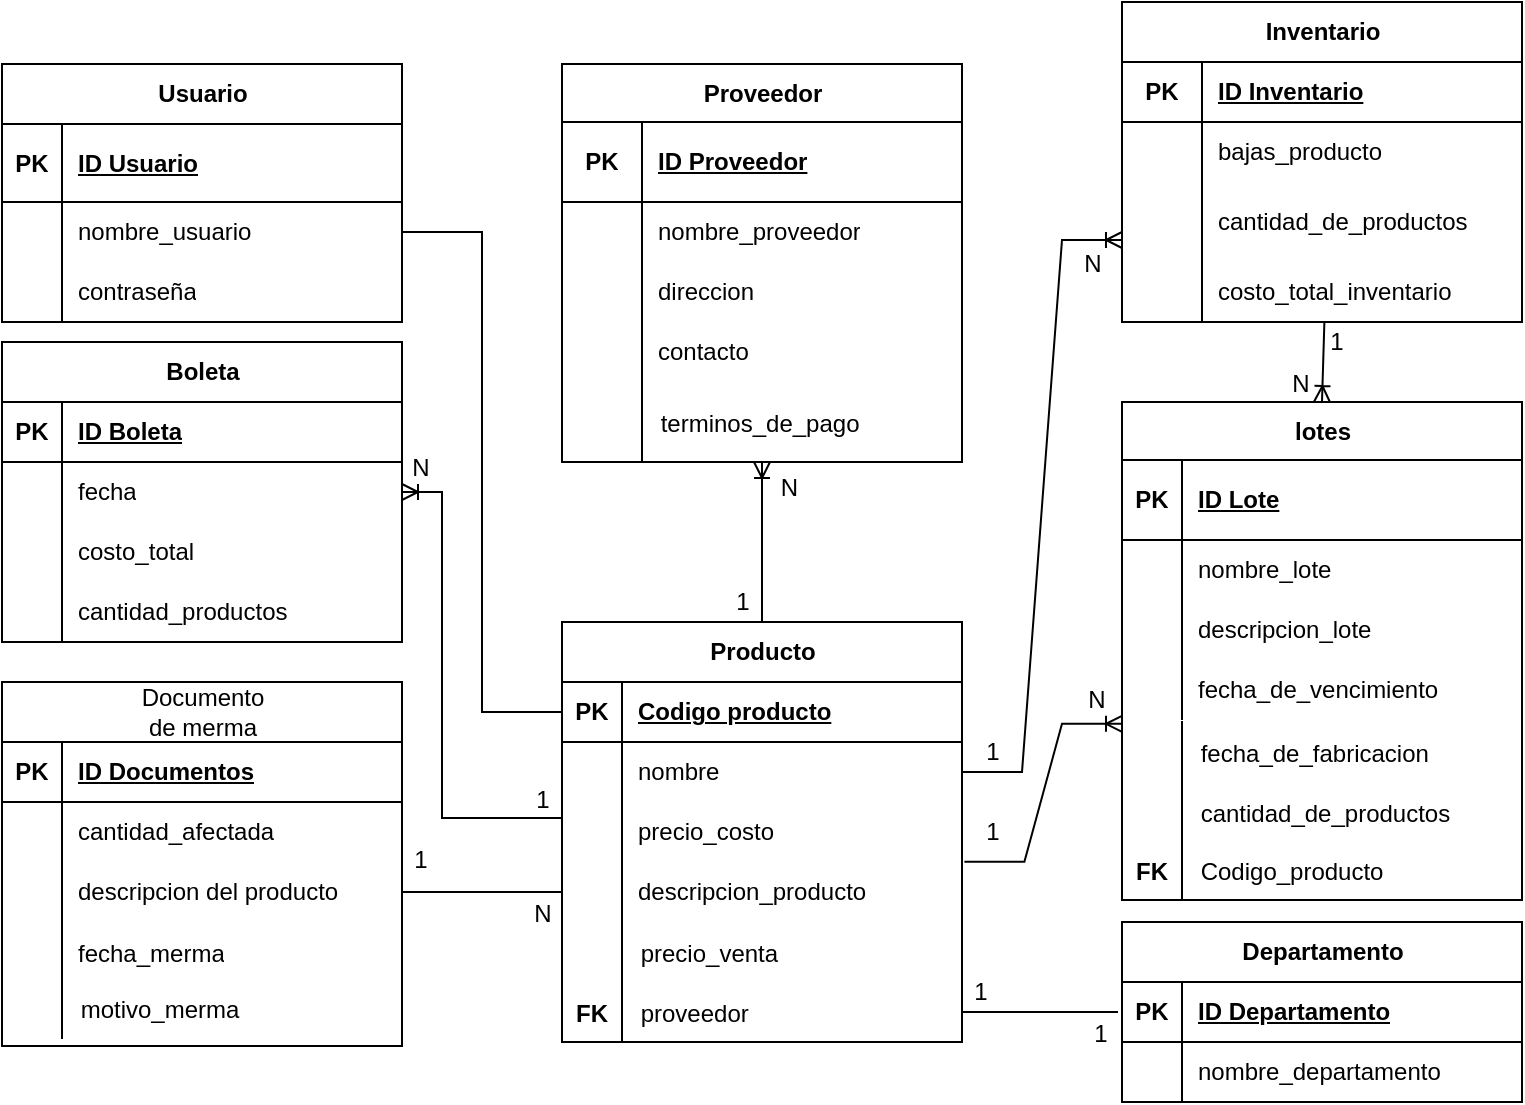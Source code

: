 <mxfile version="24.6.4" type="github" pages="3">
  <diagram name="Page-1" id="13e1069c-82ec-6db2-03f1-153e76fe0fe0">
    <mxGraphModel dx="756" dy="388" grid="1" gridSize="10" guides="1" tooltips="1" connect="1" arrows="1" fold="1" page="1" pageScale="1" pageWidth="1100" pageHeight="850" background="none" math="0" shadow="0">
      <root>
        <mxCell id="0" />
        <mxCell id="1" parent="0" />
        <mxCell id="n0Gud5P7Yk9XylYd5CA6-1" value="Proveedor" style="shape=table;startSize=29;container=1;collapsible=1;childLayout=tableLayout;fixedRows=1;rowLines=0;fontStyle=1;align=center;resizeLast=1;html=1;" parent="1" vertex="1">
          <mxGeometry x="360" y="121" width="200" height="199" as="geometry">
            <mxRectangle x="360" y="121" width="100" height="30" as="alternateBounds" />
          </mxGeometry>
        </mxCell>
        <mxCell id="n0Gud5P7Yk9XylYd5CA6-2" value="" style="shape=tableRow;horizontal=0;startSize=0;swimlaneHead=0;swimlaneBody=0;fillColor=none;collapsible=0;dropTarget=0;points=[[0,0.5],[1,0.5]];portConstraint=eastwest;top=0;left=0;right=0;bottom=1;" parent="n0Gud5P7Yk9XylYd5CA6-1" vertex="1">
          <mxGeometry y="29" width="200" height="40" as="geometry" />
        </mxCell>
        <mxCell id="n0Gud5P7Yk9XylYd5CA6-3" value="PK" style="shape=partialRectangle;connectable=0;fillColor=none;top=0;left=0;bottom=0;right=0;fontStyle=1;overflow=hidden;whiteSpace=wrap;html=1;" parent="n0Gud5P7Yk9XylYd5CA6-2" vertex="1">
          <mxGeometry width="40" height="40" as="geometry">
            <mxRectangle width="40" height="40" as="alternateBounds" />
          </mxGeometry>
        </mxCell>
        <mxCell id="n0Gud5P7Yk9XylYd5CA6-4" value="ID Proveedor" style="shape=partialRectangle;connectable=0;fillColor=none;top=0;left=0;bottom=0;right=0;align=left;spacingLeft=6;fontStyle=5;overflow=hidden;whiteSpace=wrap;html=1;" parent="n0Gud5P7Yk9XylYd5CA6-2" vertex="1">
          <mxGeometry x="40" width="160" height="40" as="geometry">
            <mxRectangle width="160" height="40" as="alternateBounds" />
          </mxGeometry>
        </mxCell>
        <mxCell id="n0Gud5P7Yk9XylYd5CA6-5" value="" style="shape=tableRow;horizontal=0;startSize=0;swimlaneHead=0;swimlaneBody=0;fillColor=none;collapsible=0;dropTarget=0;points=[[0,0.5],[1,0.5]];portConstraint=eastwest;top=0;left=0;right=0;bottom=0;" parent="n0Gud5P7Yk9XylYd5CA6-1" vertex="1">
          <mxGeometry y="69" width="200" height="30" as="geometry" />
        </mxCell>
        <mxCell id="n0Gud5P7Yk9XylYd5CA6-6" value="" style="shape=partialRectangle;connectable=0;fillColor=none;top=0;left=0;bottom=0;right=0;editable=1;overflow=hidden;whiteSpace=wrap;html=1;" parent="n0Gud5P7Yk9XylYd5CA6-5" vertex="1">
          <mxGeometry width="40" height="30" as="geometry">
            <mxRectangle width="40" height="30" as="alternateBounds" />
          </mxGeometry>
        </mxCell>
        <mxCell id="n0Gud5P7Yk9XylYd5CA6-7" value="nombre_proveedor" style="shape=partialRectangle;connectable=0;fillColor=none;top=0;left=0;bottom=0;right=0;align=left;spacingLeft=6;overflow=hidden;whiteSpace=wrap;html=1;" parent="n0Gud5P7Yk9XylYd5CA6-5" vertex="1">
          <mxGeometry x="40" width="160" height="30" as="geometry">
            <mxRectangle width="160" height="30" as="alternateBounds" />
          </mxGeometry>
        </mxCell>
        <mxCell id="n0Gud5P7Yk9XylYd5CA6-8" value="" style="shape=tableRow;horizontal=0;startSize=0;swimlaneHead=0;swimlaneBody=0;fillColor=none;collapsible=0;dropTarget=0;points=[[0,0.5],[1,0.5]];portConstraint=eastwest;top=0;left=0;right=0;bottom=0;" parent="n0Gud5P7Yk9XylYd5CA6-1" vertex="1">
          <mxGeometry y="99" width="200" height="30" as="geometry" />
        </mxCell>
        <mxCell id="n0Gud5P7Yk9XylYd5CA6-9" value="" style="shape=partialRectangle;connectable=0;fillColor=none;top=0;left=0;bottom=0;right=0;editable=1;overflow=hidden;whiteSpace=wrap;html=1;" parent="n0Gud5P7Yk9XylYd5CA6-8" vertex="1">
          <mxGeometry width="40" height="30" as="geometry">
            <mxRectangle width="40" height="30" as="alternateBounds" />
          </mxGeometry>
        </mxCell>
        <mxCell id="n0Gud5P7Yk9XylYd5CA6-10" value="direccion" style="shape=partialRectangle;connectable=0;fillColor=none;top=0;left=0;bottom=0;right=0;align=left;spacingLeft=6;overflow=hidden;whiteSpace=wrap;html=1;" parent="n0Gud5P7Yk9XylYd5CA6-8" vertex="1">
          <mxGeometry x="40" width="160" height="30" as="geometry">
            <mxRectangle width="160" height="30" as="alternateBounds" />
          </mxGeometry>
        </mxCell>
        <mxCell id="n0Gud5P7Yk9XylYd5CA6-11" value="" style="shape=tableRow;horizontal=0;startSize=0;swimlaneHead=0;swimlaneBody=0;fillColor=none;collapsible=0;dropTarget=0;points=[[0,0.5],[1,0.5]];portConstraint=eastwest;top=0;left=0;right=0;bottom=0;" parent="n0Gud5P7Yk9XylYd5CA6-1" vertex="1">
          <mxGeometry y="129" width="200" height="30" as="geometry" />
        </mxCell>
        <mxCell id="n0Gud5P7Yk9XylYd5CA6-12" value="" style="shape=partialRectangle;connectable=0;fillColor=none;top=0;left=0;bottom=0;right=0;editable=1;overflow=hidden;whiteSpace=wrap;html=1;" parent="n0Gud5P7Yk9XylYd5CA6-11" vertex="1">
          <mxGeometry width="40" height="30" as="geometry">
            <mxRectangle width="40" height="30" as="alternateBounds" />
          </mxGeometry>
        </mxCell>
        <mxCell id="n0Gud5P7Yk9XylYd5CA6-13" value="contacto" style="shape=partialRectangle;connectable=0;fillColor=none;top=0;left=0;bottom=0;right=0;align=left;spacingLeft=6;overflow=hidden;whiteSpace=wrap;html=1;" parent="n0Gud5P7Yk9XylYd5CA6-11" vertex="1">
          <mxGeometry x="40" width="160" height="30" as="geometry">
            <mxRectangle width="160" height="30" as="alternateBounds" />
          </mxGeometry>
        </mxCell>
        <mxCell id="n0Gud5P7Yk9XylYd5CA6-84" value="lotes" style="shape=table;startSize=29;container=1;collapsible=1;childLayout=tableLayout;fixedRows=1;rowLines=0;fontStyle=1;align=center;resizeLast=1;html=1;" parent="1" vertex="1">
          <mxGeometry x="640" y="290" width="200" height="249" as="geometry" />
        </mxCell>
        <mxCell id="n0Gud5P7Yk9XylYd5CA6-85" value="" style="shape=tableRow;horizontal=0;startSize=0;swimlaneHead=0;swimlaneBody=0;fillColor=none;collapsible=0;dropTarget=0;points=[[0,0.5],[1,0.5]];portConstraint=eastwest;top=0;left=0;right=0;bottom=1;" parent="n0Gud5P7Yk9XylYd5CA6-84" vertex="1">
          <mxGeometry y="29" width="200" height="40" as="geometry" />
        </mxCell>
        <mxCell id="n0Gud5P7Yk9XylYd5CA6-86" value="PK" style="shape=partialRectangle;connectable=0;fillColor=none;top=0;left=0;bottom=0;right=0;fontStyle=1;overflow=hidden;whiteSpace=wrap;html=1;" parent="n0Gud5P7Yk9XylYd5CA6-85" vertex="1">
          <mxGeometry width="30" height="40" as="geometry">
            <mxRectangle width="30" height="40" as="alternateBounds" />
          </mxGeometry>
        </mxCell>
        <mxCell id="n0Gud5P7Yk9XylYd5CA6-87" value="ID Lote" style="shape=partialRectangle;connectable=0;fillColor=none;top=0;left=0;bottom=0;right=0;align=left;spacingLeft=6;fontStyle=5;overflow=hidden;whiteSpace=wrap;html=1;" parent="n0Gud5P7Yk9XylYd5CA6-85" vertex="1">
          <mxGeometry x="30" width="170" height="40" as="geometry">
            <mxRectangle width="170" height="40" as="alternateBounds" />
          </mxGeometry>
        </mxCell>
        <mxCell id="n0Gud5P7Yk9XylYd5CA6-88" value="" style="shape=tableRow;horizontal=0;startSize=0;swimlaneHead=0;swimlaneBody=0;fillColor=none;collapsible=0;dropTarget=0;points=[[0,0.5],[1,0.5]];portConstraint=eastwest;top=0;left=0;right=0;bottom=0;" parent="n0Gud5P7Yk9XylYd5CA6-84" vertex="1">
          <mxGeometry y="69" width="200" height="30" as="geometry" />
        </mxCell>
        <mxCell id="n0Gud5P7Yk9XylYd5CA6-89" value="" style="shape=partialRectangle;connectable=0;fillColor=none;top=0;left=0;bottom=0;right=0;editable=1;overflow=hidden;whiteSpace=wrap;html=1;" parent="n0Gud5P7Yk9XylYd5CA6-88" vertex="1">
          <mxGeometry width="30" height="30" as="geometry">
            <mxRectangle width="30" height="30" as="alternateBounds" />
          </mxGeometry>
        </mxCell>
        <mxCell id="n0Gud5P7Yk9XylYd5CA6-90" value="nombre_lote" style="shape=partialRectangle;connectable=0;fillColor=none;top=0;left=0;bottom=0;right=0;align=left;spacingLeft=6;overflow=hidden;whiteSpace=wrap;html=1;" parent="n0Gud5P7Yk9XylYd5CA6-88" vertex="1">
          <mxGeometry x="30" width="170" height="30" as="geometry">
            <mxRectangle width="170" height="30" as="alternateBounds" />
          </mxGeometry>
        </mxCell>
        <mxCell id="n0Gud5P7Yk9XylYd5CA6-91" value="" style="shape=tableRow;horizontal=0;startSize=0;swimlaneHead=0;swimlaneBody=0;fillColor=none;collapsible=0;dropTarget=0;points=[[0,0.5],[1,0.5]];portConstraint=eastwest;top=0;left=0;right=0;bottom=0;" parent="n0Gud5P7Yk9XylYd5CA6-84" vertex="1">
          <mxGeometry y="99" width="200" height="30" as="geometry" />
        </mxCell>
        <mxCell id="n0Gud5P7Yk9XylYd5CA6-92" value="" style="shape=partialRectangle;connectable=0;fillColor=none;top=0;left=0;bottom=0;right=0;editable=1;overflow=hidden;whiteSpace=wrap;html=1;" parent="n0Gud5P7Yk9XylYd5CA6-91" vertex="1">
          <mxGeometry width="30" height="30" as="geometry">
            <mxRectangle width="30" height="30" as="alternateBounds" />
          </mxGeometry>
        </mxCell>
        <mxCell id="n0Gud5P7Yk9XylYd5CA6-93" value="descripcion_lote" style="shape=partialRectangle;connectable=0;fillColor=none;top=0;left=0;bottom=0;right=0;align=left;spacingLeft=6;overflow=hidden;whiteSpace=wrap;html=1;" parent="n0Gud5P7Yk9XylYd5CA6-91" vertex="1">
          <mxGeometry x="30" width="170" height="30" as="geometry">
            <mxRectangle width="170" height="30" as="alternateBounds" />
          </mxGeometry>
        </mxCell>
        <mxCell id="n0Gud5P7Yk9XylYd5CA6-94" value="" style="shape=tableRow;horizontal=0;startSize=0;swimlaneHead=0;swimlaneBody=0;fillColor=none;collapsible=0;dropTarget=0;points=[[0,0.5],[1,0.5]];portConstraint=eastwest;top=0;left=0;right=0;bottom=0;" parent="n0Gud5P7Yk9XylYd5CA6-84" vertex="1">
          <mxGeometry y="129" width="200" height="30" as="geometry" />
        </mxCell>
        <mxCell id="n0Gud5P7Yk9XylYd5CA6-95" value="" style="shape=partialRectangle;connectable=0;fillColor=none;top=0;left=0;bottom=0;right=0;editable=1;overflow=hidden;whiteSpace=wrap;html=1;" parent="n0Gud5P7Yk9XylYd5CA6-94" vertex="1">
          <mxGeometry width="30" height="30" as="geometry">
            <mxRectangle width="30" height="30" as="alternateBounds" />
          </mxGeometry>
        </mxCell>
        <mxCell id="n0Gud5P7Yk9XylYd5CA6-96" value="fecha_de_vencimiento" style="shape=partialRectangle;connectable=0;fillColor=none;top=0;left=0;bottom=0;right=0;align=left;spacingLeft=6;overflow=hidden;whiteSpace=wrap;html=1;" parent="n0Gud5P7Yk9XylYd5CA6-94" vertex="1">
          <mxGeometry x="30" width="170" height="30" as="geometry">
            <mxRectangle width="170" height="30" as="alternateBounds" />
          </mxGeometry>
        </mxCell>
        <mxCell id="n0Gud5P7Yk9XylYd5CA6-113" value="    terminos_de_pago" style="shape=partialRectangle;fillColor=none;align=left;verticalAlign=middle;strokeColor=none;spacingLeft=34;rotatable=0;points=[[0,0.5],[1,0.5]];portConstraint=eastwest;dropTarget=0;" parent="1" vertex="1">
          <mxGeometry x="360" y="280" width="200" height="40" as="geometry" />
        </mxCell>
        <mxCell id="n0Gud5P7Yk9XylYd5CA6-114" value="" style="shape=partialRectangle;top=0;left=0;bottom=0;fillColor=none;stokeWidth=1;align=left;verticalAlign=middle;spacingLeft=4;spacingRight=4;overflow=hidden;rotatable=0;points=[];portConstraint=eastwest;part=1;" parent="n0Gud5P7Yk9XylYd5CA6-113" vertex="1" connectable="0">
          <mxGeometry width="40" height="40" as="geometry" />
        </mxCell>
        <mxCell id="n0Gud5P7Yk9XylYd5CA6-117" value=" fecha_de_fabricacion" style="shape=partialRectangle;fillColor=none;align=left;verticalAlign=middle;strokeColor=none;spacingLeft=34;rotatable=0;points=[[0,0.5],[1,0.5]];portConstraint=eastwest;dropTarget=0;" parent="1" vertex="1">
          <mxGeometry x="640" y="450" width="200" height="30" as="geometry" />
        </mxCell>
        <mxCell id="n0Gud5P7Yk9XylYd5CA6-118" value="" style="shape=partialRectangle;top=0;left=0;bottom=0;fillColor=none;stokeWidth=1;align=left;verticalAlign=middle;spacingLeft=4;spacingRight=4;overflow=hidden;rotatable=0;points=[];portConstraint=eastwest;part=1;" parent="n0Gud5P7Yk9XylYd5CA6-117" vertex="1" connectable="0">
          <mxGeometry width="30" height="30" as="geometry" />
        </mxCell>
        <mxCell id="n0Gud5P7Yk9XylYd5CA6-119" value=" cantidad_de_productos" style="shape=partialRectangle;fillColor=none;align=left;verticalAlign=middle;strokeColor=none;spacingLeft=34;rotatable=0;points=[[0,0.5],[1,0.5]];portConstraint=eastwest;dropTarget=0;" parent="1" vertex="1">
          <mxGeometry x="640" y="480" width="200" height="30" as="geometry" />
        </mxCell>
        <mxCell id="n0Gud5P7Yk9XylYd5CA6-120" value="" style="shape=partialRectangle;top=0;left=0;bottom=0;fillColor=none;stokeWidth=1;align=left;verticalAlign=middle;spacingLeft=4;spacingRight=4;overflow=hidden;rotatable=0;points=[];portConstraint=eastwest;part=1;" parent="n0Gud5P7Yk9XylYd5CA6-119" vertex="1" connectable="0">
          <mxGeometry width="30" height="30" as="geometry" />
        </mxCell>
        <mxCell id="n0Gud5P7Yk9XylYd5CA6-121" value="Inventario" style="shape=table;startSize=30;container=1;collapsible=1;childLayout=tableLayout;fixedRows=1;rowLines=0;fontStyle=1;align=center;resizeLast=1;html=1;" parent="1" vertex="1">
          <mxGeometry x="640" y="90" width="200" height="160" as="geometry" />
        </mxCell>
        <mxCell id="n0Gud5P7Yk9XylYd5CA6-122" value="" style="shape=tableRow;horizontal=0;startSize=0;swimlaneHead=0;swimlaneBody=0;fillColor=none;collapsible=0;dropTarget=0;points=[[0,0.5],[1,0.5]];portConstraint=eastwest;top=0;left=0;right=0;bottom=1;" parent="n0Gud5P7Yk9XylYd5CA6-121" vertex="1">
          <mxGeometry y="30" width="200" height="30" as="geometry" />
        </mxCell>
        <mxCell id="n0Gud5P7Yk9XylYd5CA6-123" value="PK" style="shape=partialRectangle;connectable=0;fillColor=none;top=0;left=0;bottom=0;right=0;fontStyle=1;overflow=hidden;whiteSpace=wrap;html=1;" parent="n0Gud5P7Yk9XylYd5CA6-122" vertex="1">
          <mxGeometry width="40" height="30" as="geometry">
            <mxRectangle width="40" height="30" as="alternateBounds" />
          </mxGeometry>
        </mxCell>
        <mxCell id="n0Gud5P7Yk9XylYd5CA6-124" value="ID Inventario" style="shape=partialRectangle;connectable=0;fillColor=none;top=0;left=0;bottom=0;right=0;align=left;spacingLeft=6;fontStyle=5;overflow=hidden;whiteSpace=wrap;html=1;" parent="n0Gud5P7Yk9XylYd5CA6-122" vertex="1">
          <mxGeometry x="40" width="160" height="30" as="geometry">
            <mxRectangle width="160" height="30" as="alternateBounds" />
          </mxGeometry>
        </mxCell>
        <mxCell id="n0Gud5P7Yk9XylYd5CA6-125" value="" style="shape=tableRow;horizontal=0;startSize=0;swimlaneHead=0;swimlaneBody=0;fillColor=none;collapsible=0;dropTarget=0;points=[[0,0.5],[1,0.5]];portConstraint=eastwest;top=0;left=0;right=0;bottom=0;" parent="n0Gud5P7Yk9XylYd5CA6-121" vertex="1">
          <mxGeometry y="60" width="200" height="30" as="geometry" />
        </mxCell>
        <mxCell id="n0Gud5P7Yk9XylYd5CA6-126" value="" style="shape=partialRectangle;connectable=0;fillColor=none;top=0;left=0;bottom=0;right=0;editable=1;overflow=hidden;whiteSpace=wrap;html=1;" parent="n0Gud5P7Yk9XylYd5CA6-125" vertex="1">
          <mxGeometry width="40" height="30" as="geometry">
            <mxRectangle width="40" height="30" as="alternateBounds" />
          </mxGeometry>
        </mxCell>
        <mxCell id="n0Gud5P7Yk9XylYd5CA6-127" value="bajas_producto" style="shape=partialRectangle;connectable=0;fillColor=none;top=0;left=0;bottom=0;right=0;align=left;spacingLeft=6;overflow=hidden;whiteSpace=wrap;html=1;" parent="n0Gud5P7Yk9XylYd5CA6-125" vertex="1">
          <mxGeometry x="40" width="160" height="30" as="geometry">
            <mxRectangle width="160" height="30" as="alternateBounds" />
          </mxGeometry>
        </mxCell>
        <mxCell id="n0Gud5P7Yk9XylYd5CA6-131" value="" style="shape=tableRow;horizontal=0;startSize=0;swimlaneHead=0;swimlaneBody=0;fillColor=none;collapsible=0;dropTarget=0;points=[[0,0.5],[1,0.5]];portConstraint=eastwest;top=0;left=0;right=0;bottom=0;" parent="n0Gud5P7Yk9XylYd5CA6-121" vertex="1">
          <mxGeometry y="90" width="200" height="40" as="geometry" />
        </mxCell>
        <mxCell id="n0Gud5P7Yk9XylYd5CA6-132" value="" style="shape=partialRectangle;connectable=0;fillColor=none;top=0;left=0;bottom=0;right=0;editable=1;overflow=hidden;whiteSpace=wrap;html=1;" parent="n0Gud5P7Yk9XylYd5CA6-131" vertex="1">
          <mxGeometry width="40" height="40" as="geometry">
            <mxRectangle width="40" height="40" as="alternateBounds" />
          </mxGeometry>
        </mxCell>
        <mxCell id="n0Gud5P7Yk9XylYd5CA6-133" value="cantidad_de_productos" style="shape=partialRectangle;connectable=0;fillColor=none;top=0;left=0;bottom=0;right=0;align=left;spacingLeft=6;overflow=hidden;whiteSpace=wrap;html=1;" parent="n0Gud5P7Yk9XylYd5CA6-131" vertex="1">
          <mxGeometry x="40" width="160" height="40" as="geometry">
            <mxRectangle width="160" height="40" as="alternateBounds" />
          </mxGeometry>
        </mxCell>
        <mxCell id="n0Gud5P7Yk9XylYd5CA6-128" value="" style="shape=tableRow;horizontal=0;startSize=0;swimlaneHead=0;swimlaneBody=0;fillColor=none;collapsible=0;dropTarget=0;points=[[0,0.5],[1,0.5]];portConstraint=eastwest;top=0;left=0;right=0;bottom=0;" parent="n0Gud5P7Yk9XylYd5CA6-121" vertex="1">
          <mxGeometry y="130" width="200" height="30" as="geometry" />
        </mxCell>
        <mxCell id="n0Gud5P7Yk9XylYd5CA6-129" value="" style="shape=partialRectangle;connectable=0;fillColor=none;top=0;left=0;bottom=0;right=0;editable=1;overflow=hidden;whiteSpace=wrap;html=1;" parent="n0Gud5P7Yk9XylYd5CA6-128" vertex="1">
          <mxGeometry width="40" height="30" as="geometry">
            <mxRectangle width="40" height="30" as="alternateBounds" />
          </mxGeometry>
        </mxCell>
        <mxCell id="n0Gud5P7Yk9XylYd5CA6-130" value="&lt;span style=&quot;text-wrap: nowrap;&quot;&gt;costo_total_inventario&lt;/span&gt;" style="shape=partialRectangle;connectable=0;fillColor=none;top=0;left=0;bottom=0;right=0;align=left;spacingLeft=6;overflow=hidden;whiteSpace=wrap;html=1;" parent="n0Gud5P7Yk9XylYd5CA6-128" vertex="1">
          <mxGeometry x="40" width="160" height="30" as="geometry">
            <mxRectangle width="160" height="30" as="alternateBounds" />
          </mxGeometry>
        </mxCell>
        <mxCell id="W7s63gIPmYnEs_a816_g-1" value="Producto" style="shape=table;startSize=30;container=1;collapsible=1;childLayout=tableLayout;fixedRows=1;rowLines=0;fontStyle=1;align=center;resizeLast=1;html=1;" parent="1" vertex="1">
          <mxGeometry x="360" y="400" width="200" height="210" as="geometry" />
        </mxCell>
        <mxCell id="W7s63gIPmYnEs_a816_g-2" value="" style="shape=tableRow;horizontal=0;startSize=0;swimlaneHead=0;swimlaneBody=0;fillColor=none;collapsible=0;dropTarget=0;points=[[0,0.5],[1,0.5]];portConstraint=eastwest;top=0;left=0;right=0;bottom=1;" parent="W7s63gIPmYnEs_a816_g-1" vertex="1">
          <mxGeometry y="30" width="200" height="30" as="geometry" />
        </mxCell>
        <mxCell id="W7s63gIPmYnEs_a816_g-3" value="PK" style="shape=partialRectangle;connectable=0;fillColor=none;top=0;left=0;bottom=0;right=0;fontStyle=1;overflow=hidden;whiteSpace=wrap;html=1;" parent="W7s63gIPmYnEs_a816_g-2" vertex="1">
          <mxGeometry width="30" height="30" as="geometry">
            <mxRectangle width="30" height="30" as="alternateBounds" />
          </mxGeometry>
        </mxCell>
        <mxCell id="W7s63gIPmYnEs_a816_g-4" value="Codigo producto" style="shape=partialRectangle;connectable=0;fillColor=none;top=0;left=0;bottom=0;right=0;align=left;spacingLeft=6;fontStyle=5;overflow=hidden;whiteSpace=wrap;html=1;" parent="W7s63gIPmYnEs_a816_g-2" vertex="1">
          <mxGeometry x="30" width="170" height="30" as="geometry">
            <mxRectangle width="170" height="30" as="alternateBounds" />
          </mxGeometry>
        </mxCell>
        <mxCell id="W7s63gIPmYnEs_a816_g-5" value="" style="shape=tableRow;horizontal=0;startSize=0;swimlaneHead=0;swimlaneBody=0;fillColor=none;collapsible=0;dropTarget=0;points=[[0,0.5],[1,0.5]];portConstraint=eastwest;top=0;left=0;right=0;bottom=0;" parent="W7s63gIPmYnEs_a816_g-1" vertex="1">
          <mxGeometry y="60" width="200" height="30" as="geometry" />
        </mxCell>
        <mxCell id="W7s63gIPmYnEs_a816_g-6" value="" style="shape=partialRectangle;connectable=0;fillColor=none;top=0;left=0;bottom=0;right=0;editable=1;overflow=hidden;whiteSpace=wrap;html=1;" parent="W7s63gIPmYnEs_a816_g-5" vertex="1">
          <mxGeometry width="30" height="30" as="geometry">
            <mxRectangle width="30" height="30" as="alternateBounds" />
          </mxGeometry>
        </mxCell>
        <mxCell id="W7s63gIPmYnEs_a816_g-7" value="nombre" style="shape=partialRectangle;connectable=0;fillColor=none;top=0;left=0;bottom=0;right=0;align=left;spacingLeft=6;overflow=hidden;whiteSpace=wrap;html=1;" parent="W7s63gIPmYnEs_a816_g-5" vertex="1">
          <mxGeometry x="30" width="170" height="30" as="geometry">
            <mxRectangle width="170" height="30" as="alternateBounds" />
          </mxGeometry>
        </mxCell>
        <mxCell id="W7s63gIPmYnEs_a816_g-8" value="" style="shape=tableRow;horizontal=0;startSize=0;swimlaneHead=0;swimlaneBody=0;fillColor=none;collapsible=0;dropTarget=0;points=[[0,0.5],[1,0.5]];portConstraint=eastwest;top=0;left=0;right=0;bottom=0;" parent="W7s63gIPmYnEs_a816_g-1" vertex="1">
          <mxGeometry y="90" width="200" height="30" as="geometry" />
        </mxCell>
        <mxCell id="W7s63gIPmYnEs_a816_g-9" value="" style="shape=partialRectangle;connectable=0;fillColor=none;top=0;left=0;bottom=0;right=0;editable=1;overflow=hidden;whiteSpace=wrap;html=1;" parent="W7s63gIPmYnEs_a816_g-8" vertex="1">
          <mxGeometry width="30" height="30" as="geometry">
            <mxRectangle width="30" height="30" as="alternateBounds" />
          </mxGeometry>
        </mxCell>
        <mxCell id="W7s63gIPmYnEs_a816_g-10" value="precio_costo" style="shape=partialRectangle;connectable=0;fillColor=none;top=0;left=0;bottom=0;right=0;align=left;spacingLeft=6;overflow=hidden;whiteSpace=wrap;html=1;" parent="W7s63gIPmYnEs_a816_g-8" vertex="1">
          <mxGeometry x="30" width="170" height="30" as="geometry">
            <mxRectangle width="170" height="30" as="alternateBounds" />
          </mxGeometry>
        </mxCell>
        <mxCell id="W7s63gIPmYnEs_a816_g-11" value="" style="shape=tableRow;horizontal=0;startSize=0;swimlaneHead=0;swimlaneBody=0;fillColor=none;collapsible=0;dropTarget=0;points=[[0,0.5],[1,0.5]];portConstraint=eastwest;top=0;left=0;right=0;bottom=0;" parent="W7s63gIPmYnEs_a816_g-1" vertex="1">
          <mxGeometry y="120" width="200" height="30" as="geometry" />
        </mxCell>
        <mxCell id="W7s63gIPmYnEs_a816_g-12" value="" style="shape=partialRectangle;connectable=0;fillColor=none;top=0;left=0;bottom=0;right=0;editable=1;overflow=hidden;whiteSpace=wrap;html=1;" parent="W7s63gIPmYnEs_a816_g-11" vertex="1">
          <mxGeometry width="30" height="30" as="geometry">
            <mxRectangle width="30" height="30" as="alternateBounds" />
          </mxGeometry>
        </mxCell>
        <mxCell id="W7s63gIPmYnEs_a816_g-13" value="descripcion_producto" style="shape=partialRectangle;connectable=0;fillColor=none;top=0;left=0;bottom=0;right=0;align=left;spacingLeft=6;overflow=hidden;whiteSpace=wrap;html=1;" parent="W7s63gIPmYnEs_a816_g-11" vertex="1">
          <mxGeometry x="30" width="170" height="30" as="geometry">
            <mxRectangle width="170" height="30" as="alternateBounds" />
          </mxGeometry>
        </mxCell>
        <mxCell id="W7s63gIPmYnEs_a816_g-14" value=" precio_venta" style="shape=partialRectangle;fillColor=none;align=left;verticalAlign=middle;strokeColor=none;spacingLeft=34;rotatable=0;points=[[0,0.5],[1,0.5]];portConstraint=eastwest;dropTarget=0;" parent="1" vertex="1">
          <mxGeometry x="360" y="550" width="200" height="30" as="geometry" />
        </mxCell>
        <mxCell id="W7s63gIPmYnEs_a816_g-15" value="" style="shape=partialRectangle;top=0;left=0;bottom=0;fillColor=none;stokeWidth=1;align=left;verticalAlign=middle;spacingLeft=4;spacingRight=4;overflow=hidden;rotatable=0;points=[];portConstraint=eastwest;part=1;" parent="W7s63gIPmYnEs_a816_g-14" vertex="1" connectable="0">
          <mxGeometry width="30" height="30" as="geometry" />
        </mxCell>
        <mxCell id="W7s63gIPmYnEs_a816_g-16" value=" proveedor" style="shape=partialRectangle;fillColor=none;align=left;verticalAlign=middle;strokeColor=none;spacingLeft=34;rotatable=0;points=[[0,0.5],[1,0.5]];portConstraint=eastwest;dropTarget=0;" parent="1" vertex="1">
          <mxGeometry x="360" y="580" width="200" height="30" as="geometry" />
        </mxCell>
        <mxCell id="W7s63gIPmYnEs_a816_g-17" value="FK" style="shape=partialRectangle;top=0;left=0;bottom=0;fillColor=none;stokeWidth=1;align=center;verticalAlign=middle;spacingLeft=4;spacingRight=4;overflow=hidden;rotatable=0;points=[];portConstraint=eastwest;part=1;fontStyle=1" parent="W7s63gIPmYnEs_a816_g-16" vertex="1" connectable="0">
          <mxGeometry width="30" height="30" as="geometry" />
        </mxCell>
        <mxCell id="W7s63gIPmYnEs_a816_g-24" value=" Codigo_producto" style="shape=partialRectangle;fillColor=none;align=left;verticalAlign=middle;strokeColor=none;spacingLeft=34;rotatable=0;points=[[0,0.5],[1,0.5]];portConstraint=eastwest;dropTarget=0;" parent="1" vertex="1">
          <mxGeometry x="640" y="509" width="200" height="30" as="geometry" />
        </mxCell>
        <mxCell id="W7s63gIPmYnEs_a816_g-25" value="FK" style="shape=partialRectangle;top=0;left=0;bottom=0;fillColor=none;stokeWidth=1;align=center;verticalAlign=middle;spacingLeft=4;spacingRight=4;overflow=hidden;rotatable=0;points=[];portConstraint=eastwest;part=1;fontStyle=1" parent="W7s63gIPmYnEs_a816_g-24" vertex="1" connectable="0">
          <mxGeometry width="30" height="30" as="geometry" />
        </mxCell>
        <mxCell id="W7s63gIPmYnEs_a816_g-27" value="1" style="text;html=1;align=center;verticalAlign=middle;resizable=0;points=[];autosize=1;strokeColor=none;fillColor=none;" parent="1" vertex="1">
          <mxGeometry x="560" y="490" width="30" height="30" as="geometry" />
        </mxCell>
        <mxCell id="W7s63gIPmYnEs_a816_g-28" value="N" style="text;html=1;align=center;verticalAlign=middle;resizable=0;points=[];autosize=1;strokeColor=none;fillColor=none;" parent="1" vertex="1">
          <mxGeometry x="612" y="424" width="30" height="30" as="geometry" />
        </mxCell>
        <mxCell id="W7s63gIPmYnEs_a816_g-30" value="" style="edgeStyle=entityRelationEdgeStyle;fontSize=12;html=1;endArrow=ERoneToMany;endFill=0;rounded=0;exitX=1.006;exitY=-0.003;exitDx=0;exitDy=0;exitPerimeter=0;entryX=0;entryY=0.03;entryDx=0;entryDy=0;entryPerimeter=0;" parent="1" source="W7s63gIPmYnEs_a816_g-11" target="n0Gud5P7Yk9XylYd5CA6-117" edge="1">
          <mxGeometry width="100" height="100" relative="1" as="geometry">
            <mxPoint x="520" y="550" as="sourcePoint" />
            <mxPoint x="620" y="500" as="targetPoint" />
            <Array as="points">
              <mxPoint x="620" y="530" />
              <mxPoint x="630" y="510" />
            </Array>
          </mxGeometry>
        </mxCell>
        <mxCell id="W7s63gIPmYnEs_a816_g-31" value="" style="edgeStyle=entityRelationEdgeStyle;fontSize=12;html=1;endArrow=ERoneToMany;rounded=0;entryX=0;entryY=0.725;entryDx=0;entryDy=0;entryPerimeter=0;" parent="1" target="n0Gud5P7Yk9XylYd5CA6-131" edge="1">
          <mxGeometry width="100" height="100" relative="1" as="geometry">
            <mxPoint x="560" y="475" as="sourcePoint" />
            <mxPoint x="660" y="375" as="targetPoint" />
            <Array as="points">
              <mxPoint x="580" y="490" />
              <mxPoint x="600" y="480" />
              <mxPoint x="600" y="475" />
              <mxPoint x="600" y="475" />
              <mxPoint x="620" y="350" />
            </Array>
          </mxGeometry>
        </mxCell>
        <mxCell id="W7s63gIPmYnEs_a816_g-32" value="1" style="text;html=1;align=center;verticalAlign=middle;resizable=0;points=[];autosize=1;strokeColor=none;fillColor=none;" parent="1" vertex="1">
          <mxGeometry x="560" y="450" width="30" height="30" as="geometry" />
        </mxCell>
        <mxCell id="W7s63gIPmYnEs_a816_g-33" value="N" style="text;html=1;align=center;verticalAlign=middle;resizable=0;points=[];autosize=1;strokeColor=none;fillColor=none;" parent="1" vertex="1">
          <mxGeometry x="610" y="205.5" width="30" height="30" as="geometry" />
        </mxCell>
        <mxCell id="W7s63gIPmYnEs_a816_g-34" value="" style="endArrow=ERoneToMany;html=1;rounded=0;exitX=0.5;exitY=0;exitDx=0;exitDy=0;endFill=0;" parent="1" source="W7s63gIPmYnEs_a816_g-1" edge="1">
          <mxGeometry relative="1" as="geometry">
            <mxPoint x="540" y="350" as="sourcePoint" />
            <mxPoint x="460" y="320" as="targetPoint" />
          </mxGeometry>
        </mxCell>
        <mxCell id="W7s63gIPmYnEs_a816_g-35" value="N" style="resizable=0;html=1;whiteSpace=wrap;align=right;verticalAlign=bottom;" parent="W7s63gIPmYnEs_a816_g-34" connectable="0" vertex="1">
          <mxGeometry x="1" relative="1" as="geometry">
            <mxPoint x="19" y="21" as="offset" />
          </mxGeometry>
        </mxCell>
        <mxCell id="W7s63gIPmYnEs_a816_g-36" value="1" style="text;html=1;align=center;verticalAlign=middle;resizable=0;points=[];autosize=1;strokeColor=none;fillColor=none;" parent="1" vertex="1">
          <mxGeometry x="435" y="375" width="30" height="30" as="geometry" />
        </mxCell>
        <mxCell id="W7s63gIPmYnEs_a816_g-40" value="Departamento" style="shape=table;startSize=30;container=1;collapsible=1;childLayout=tableLayout;fixedRows=1;rowLines=0;fontStyle=1;align=center;resizeLast=1;html=1;" parent="1" vertex="1">
          <mxGeometry x="640" y="550" width="200" height="90" as="geometry" />
        </mxCell>
        <mxCell id="W7s63gIPmYnEs_a816_g-41" value="" style="shape=tableRow;horizontal=0;startSize=0;swimlaneHead=0;swimlaneBody=0;fillColor=none;collapsible=0;dropTarget=0;points=[[0,0.5],[1,0.5]];portConstraint=eastwest;top=0;left=0;right=0;bottom=1;" parent="W7s63gIPmYnEs_a816_g-40" vertex="1">
          <mxGeometry y="30" width="200" height="30" as="geometry" />
        </mxCell>
        <mxCell id="W7s63gIPmYnEs_a816_g-42" value="PK" style="shape=partialRectangle;connectable=0;fillColor=none;top=0;left=0;bottom=0;right=0;fontStyle=1;overflow=hidden;whiteSpace=wrap;html=1;" parent="W7s63gIPmYnEs_a816_g-41" vertex="1">
          <mxGeometry width="30" height="30" as="geometry">
            <mxRectangle width="30" height="30" as="alternateBounds" />
          </mxGeometry>
        </mxCell>
        <mxCell id="W7s63gIPmYnEs_a816_g-43" value="ID Departamento" style="shape=partialRectangle;connectable=0;fillColor=none;top=0;left=0;bottom=0;right=0;align=left;spacingLeft=6;fontStyle=5;overflow=hidden;whiteSpace=wrap;html=1;" parent="W7s63gIPmYnEs_a816_g-41" vertex="1">
          <mxGeometry x="30" width="170" height="30" as="geometry">
            <mxRectangle width="170" height="30" as="alternateBounds" />
          </mxGeometry>
        </mxCell>
        <mxCell id="W7s63gIPmYnEs_a816_g-44" value="" style="shape=tableRow;horizontal=0;startSize=0;swimlaneHead=0;swimlaneBody=0;fillColor=none;collapsible=0;dropTarget=0;points=[[0,0.5],[1,0.5]];portConstraint=eastwest;top=0;left=0;right=0;bottom=0;" parent="W7s63gIPmYnEs_a816_g-40" vertex="1">
          <mxGeometry y="60" width="200" height="30" as="geometry" />
        </mxCell>
        <mxCell id="W7s63gIPmYnEs_a816_g-45" value="" style="shape=partialRectangle;connectable=0;fillColor=none;top=0;left=0;bottom=0;right=0;editable=1;overflow=hidden;whiteSpace=wrap;html=1;" parent="W7s63gIPmYnEs_a816_g-44" vertex="1">
          <mxGeometry width="30" height="30" as="geometry">
            <mxRectangle width="30" height="30" as="alternateBounds" />
          </mxGeometry>
        </mxCell>
        <mxCell id="W7s63gIPmYnEs_a816_g-46" value="nombre_departamento" style="shape=partialRectangle;connectable=0;fillColor=none;top=0;left=0;bottom=0;right=0;align=left;spacingLeft=6;overflow=hidden;whiteSpace=wrap;html=1;" parent="W7s63gIPmYnEs_a816_g-44" vertex="1">
          <mxGeometry x="30" width="170" height="30" as="geometry">
            <mxRectangle width="170" height="30" as="alternateBounds" />
          </mxGeometry>
        </mxCell>
        <mxCell id="W7s63gIPmYnEs_a816_g-53" value="" style="fontSize=12;html=1;endArrow=ERoneToMany;rounded=0;strokeColor=default;exitX=0.506;exitY=0.994;exitDx=0;exitDy=0;exitPerimeter=0;entryX=0.5;entryY=0;entryDx=0;entryDy=0;" parent="1" source="n0Gud5P7Yk9XylYd5CA6-128" target="n0Gud5P7Yk9XylYd5CA6-84" edge="1">
          <mxGeometry width="100" height="100" relative="1" as="geometry">
            <mxPoint x="800" y="390" as="sourcePoint" />
            <mxPoint x="700" y="310" as="targetPoint" />
          </mxGeometry>
        </mxCell>
        <mxCell id="W7s63gIPmYnEs_a816_g-55" value="" style="endArrow=none;html=1;rounded=0;entryX=1;entryY=0.5;entryDx=0;entryDy=0;" parent="1" target="W7s63gIPmYnEs_a816_g-16" edge="1">
          <mxGeometry relative="1" as="geometry">
            <mxPoint x="638" y="595" as="sourcePoint" />
            <mxPoint x="960" y="585" as="targetPoint" />
          </mxGeometry>
        </mxCell>
        <mxCell id="W7s63gIPmYnEs_a816_g-56" value="1" style="text;html=1;align=center;verticalAlign=middle;resizable=0;points=[];autosize=1;strokeColor=none;fillColor=none;" parent="1" vertex="1">
          <mxGeometry x="614" y="591" width="30" height="30" as="geometry" />
        </mxCell>
        <mxCell id="W7s63gIPmYnEs_a816_g-57" value="1" style="text;html=1;align=center;verticalAlign=middle;resizable=0;points=[];autosize=1;strokeColor=none;fillColor=none;" parent="1" vertex="1">
          <mxGeometry x="554" y="570" width="30" height="30" as="geometry" />
        </mxCell>
        <mxCell id="iIoOAhw6XUxR4ulOZtAs-1" value="Usuario" style="shape=table;startSize=30;container=1;collapsible=1;childLayout=tableLayout;fixedRows=1;rowLines=0;fontStyle=1;align=center;resizeLast=1;html=1;" parent="1" vertex="1">
          <mxGeometry x="80" y="121" width="200" height="129" as="geometry">
            <mxRectangle x="360" y="130" width="100" height="30" as="alternateBounds" />
          </mxGeometry>
        </mxCell>
        <mxCell id="iIoOAhw6XUxR4ulOZtAs-2" value="" style="shape=tableRow;horizontal=0;startSize=0;swimlaneHead=0;swimlaneBody=0;fillColor=none;collapsible=0;dropTarget=0;points=[[0,0.5],[1,0.5]];portConstraint=eastwest;top=0;left=0;right=0;bottom=1;" parent="iIoOAhw6XUxR4ulOZtAs-1" vertex="1">
          <mxGeometry y="30" width="200" height="39" as="geometry" />
        </mxCell>
        <mxCell id="iIoOAhw6XUxR4ulOZtAs-3" value="PK" style="shape=partialRectangle;connectable=0;fillColor=none;top=0;left=0;bottom=0;right=0;fontStyle=1;overflow=hidden;whiteSpace=wrap;html=1;" parent="iIoOAhw6XUxR4ulOZtAs-2" vertex="1">
          <mxGeometry width="30" height="39" as="geometry">
            <mxRectangle width="30" height="39" as="alternateBounds" />
          </mxGeometry>
        </mxCell>
        <mxCell id="iIoOAhw6XUxR4ulOZtAs-4" value="ID Usuario" style="shape=partialRectangle;connectable=0;fillColor=none;top=0;left=0;bottom=0;right=0;align=left;spacingLeft=6;fontStyle=5;overflow=hidden;whiteSpace=wrap;html=1;" parent="iIoOAhw6XUxR4ulOZtAs-2" vertex="1">
          <mxGeometry x="30" width="170" height="39" as="geometry">
            <mxRectangle width="170" height="39" as="alternateBounds" />
          </mxGeometry>
        </mxCell>
        <mxCell id="iIoOAhw6XUxR4ulOZtAs-5" value="" style="shape=tableRow;horizontal=0;startSize=0;swimlaneHead=0;swimlaneBody=0;fillColor=none;collapsible=0;dropTarget=0;points=[[0,0.5],[1,0.5]];portConstraint=eastwest;top=0;left=0;right=0;bottom=0;" parent="iIoOAhw6XUxR4ulOZtAs-1" vertex="1">
          <mxGeometry y="69" width="200" height="30" as="geometry" />
        </mxCell>
        <mxCell id="iIoOAhw6XUxR4ulOZtAs-6" value="" style="shape=partialRectangle;connectable=0;fillColor=none;top=0;left=0;bottom=0;right=0;editable=1;overflow=hidden;whiteSpace=wrap;html=1;" parent="iIoOAhw6XUxR4ulOZtAs-5" vertex="1">
          <mxGeometry width="30" height="30" as="geometry">
            <mxRectangle width="30" height="30" as="alternateBounds" />
          </mxGeometry>
        </mxCell>
        <mxCell id="iIoOAhw6XUxR4ulOZtAs-7" value="nombre_usuario" style="shape=partialRectangle;connectable=0;fillColor=none;top=0;left=0;bottom=0;right=0;align=left;spacingLeft=6;overflow=hidden;whiteSpace=wrap;html=1;" parent="iIoOAhw6XUxR4ulOZtAs-5" vertex="1">
          <mxGeometry x="30" width="170" height="30" as="geometry">
            <mxRectangle width="170" height="30" as="alternateBounds" />
          </mxGeometry>
        </mxCell>
        <mxCell id="iIoOAhw6XUxR4ulOZtAs-11" value="" style="shape=tableRow;horizontal=0;startSize=0;swimlaneHead=0;swimlaneBody=0;fillColor=none;collapsible=0;dropTarget=0;points=[[0,0.5],[1,0.5]];portConstraint=eastwest;top=0;left=0;right=0;bottom=0;" parent="iIoOAhw6XUxR4ulOZtAs-1" vertex="1">
          <mxGeometry y="99" width="200" height="30" as="geometry" />
        </mxCell>
        <mxCell id="iIoOAhw6XUxR4ulOZtAs-12" value="&lt;div&gt;&lt;br&gt;&lt;/div&gt;" style="shape=partialRectangle;connectable=0;fillColor=none;top=0;left=0;bottom=0;right=0;editable=1;overflow=hidden;whiteSpace=wrap;html=1;" parent="iIoOAhw6XUxR4ulOZtAs-11" vertex="1">
          <mxGeometry width="30" height="30" as="geometry">
            <mxRectangle width="30" height="30" as="alternateBounds" />
          </mxGeometry>
        </mxCell>
        <mxCell id="iIoOAhw6XUxR4ulOZtAs-13" value="&lt;span style=&quot;text-wrap: nowrap;&quot;&gt;contraseña&lt;/span&gt;" style="shape=partialRectangle;connectable=0;fillColor=none;top=0;left=0;bottom=0;right=0;align=left;spacingLeft=6;overflow=hidden;whiteSpace=wrap;html=1;" parent="iIoOAhw6XUxR4ulOZtAs-11" vertex="1">
          <mxGeometry x="30" width="170" height="30" as="geometry">
            <mxRectangle width="170" height="30" as="alternateBounds" />
          </mxGeometry>
        </mxCell>
        <mxCell id="bTEN4QPas3xYXtJ3hXtM-1" value="&lt;span style=&quot;font-weight: 400; text-wrap: wrap;&quot;&gt;Documento de merma&lt;/span&gt;" style="shape=table;startSize=30;container=1;collapsible=1;childLayout=tableLayout;fixedRows=1;rowLines=0;fontStyle=1;align=center;resizeLast=1;html=1;" parent="1" vertex="1">
          <mxGeometry x="80" y="430" width="200" height="182" as="geometry" />
        </mxCell>
        <mxCell id="bTEN4QPas3xYXtJ3hXtM-2" value="" style="shape=tableRow;horizontal=0;startSize=0;swimlaneHead=0;swimlaneBody=0;fillColor=none;collapsible=0;dropTarget=0;points=[[0,0.5],[1,0.5]];portConstraint=eastwest;top=0;left=0;right=0;bottom=1;" parent="bTEN4QPas3xYXtJ3hXtM-1" vertex="1">
          <mxGeometry y="30" width="200" height="30" as="geometry" />
        </mxCell>
        <mxCell id="bTEN4QPas3xYXtJ3hXtM-3" value="PK" style="shape=partialRectangle;connectable=0;fillColor=none;top=0;left=0;bottom=0;right=0;fontStyle=1;overflow=hidden;whiteSpace=wrap;html=1;" parent="bTEN4QPas3xYXtJ3hXtM-2" vertex="1">
          <mxGeometry width="30" height="30" as="geometry">
            <mxRectangle width="30" height="30" as="alternateBounds" />
          </mxGeometry>
        </mxCell>
        <mxCell id="bTEN4QPas3xYXtJ3hXtM-4" value="ID Documentos" style="shape=partialRectangle;connectable=0;fillColor=none;top=0;left=0;bottom=0;right=0;align=left;spacingLeft=6;fontStyle=5;overflow=hidden;whiteSpace=wrap;html=1;" parent="bTEN4QPas3xYXtJ3hXtM-2" vertex="1">
          <mxGeometry x="30" width="170" height="30" as="geometry">
            <mxRectangle width="170" height="30" as="alternateBounds" />
          </mxGeometry>
        </mxCell>
        <mxCell id="bTEN4QPas3xYXtJ3hXtM-5" value="" style="shape=tableRow;horizontal=0;startSize=0;swimlaneHead=0;swimlaneBody=0;fillColor=none;collapsible=0;dropTarget=0;points=[[0,0.5],[1,0.5]];portConstraint=eastwest;top=0;left=0;right=0;bottom=0;" parent="bTEN4QPas3xYXtJ3hXtM-1" vertex="1">
          <mxGeometry y="60" width="200" height="30" as="geometry" />
        </mxCell>
        <mxCell id="bTEN4QPas3xYXtJ3hXtM-6" value="" style="shape=partialRectangle;connectable=0;fillColor=none;top=0;left=0;bottom=0;right=0;editable=1;overflow=hidden;whiteSpace=wrap;html=1;" parent="bTEN4QPas3xYXtJ3hXtM-5" vertex="1">
          <mxGeometry width="30" height="30" as="geometry">
            <mxRectangle width="30" height="30" as="alternateBounds" />
          </mxGeometry>
        </mxCell>
        <mxCell id="bTEN4QPas3xYXtJ3hXtM-7" value="cantidad_afectada" style="shape=partialRectangle;connectable=0;fillColor=none;top=0;left=0;bottom=0;right=0;align=left;spacingLeft=6;overflow=hidden;whiteSpace=wrap;html=1;" parent="bTEN4QPas3xYXtJ3hXtM-5" vertex="1">
          <mxGeometry x="30" width="170" height="30" as="geometry">
            <mxRectangle width="170" height="30" as="alternateBounds" />
          </mxGeometry>
        </mxCell>
        <mxCell id="bTEN4QPas3xYXtJ3hXtM-8" value="" style="shape=tableRow;horizontal=0;startSize=0;swimlaneHead=0;swimlaneBody=0;fillColor=none;collapsible=0;dropTarget=0;points=[[0,0.5],[1,0.5]];portConstraint=eastwest;top=0;left=0;right=0;bottom=0;" parent="bTEN4QPas3xYXtJ3hXtM-1" vertex="1">
          <mxGeometry y="90" width="200" height="30" as="geometry" />
        </mxCell>
        <mxCell id="bTEN4QPas3xYXtJ3hXtM-9" value="" style="shape=partialRectangle;connectable=0;fillColor=none;top=0;left=0;bottom=0;right=0;editable=1;overflow=hidden;whiteSpace=wrap;html=1;" parent="bTEN4QPas3xYXtJ3hXtM-8" vertex="1">
          <mxGeometry width="30" height="30" as="geometry">
            <mxRectangle width="30" height="30" as="alternateBounds" />
          </mxGeometry>
        </mxCell>
        <mxCell id="bTEN4QPas3xYXtJ3hXtM-10" value="descripcion del producto" style="shape=partialRectangle;connectable=0;fillColor=none;top=0;left=0;bottom=0;right=0;align=left;spacingLeft=6;overflow=hidden;whiteSpace=wrap;html=1;" parent="bTEN4QPas3xYXtJ3hXtM-8" vertex="1">
          <mxGeometry x="30" width="170" height="30" as="geometry">
            <mxRectangle width="170" height="30" as="alternateBounds" />
          </mxGeometry>
        </mxCell>
        <mxCell id="bTEN4QPas3xYXtJ3hXtM-11" value="" style="shape=tableRow;horizontal=0;startSize=0;swimlaneHead=0;swimlaneBody=0;fillColor=none;collapsible=0;dropTarget=0;points=[[0,0.5],[1,0.5]];portConstraint=eastwest;top=0;left=0;right=0;bottom=0;" parent="bTEN4QPas3xYXtJ3hXtM-1" vertex="1">
          <mxGeometry y="120" width="200" height="31" as="geometry" />
        </mxCell>
        <mxCell id="bTEN4QPas3xYXtJ3hXtM-12" value="" style="shape=partialRectangle;connectable=0;fillColor=none;top=0;left=0;bottom=0;right=0;editable=1;overflow=hidden;whiteSpace=wrap;html=1;" parent="bTEN4QPas3xYXtJ3hXtM-11" vertex="1">
          <mxGeometry width="30" height="31" as="geometry">
            <mxRectangle width="30" height="31" as="alternateBounds" />
          </mxGeometry>
        </mxCell>
        <mxCell id="bTEN4QPas3xYXtJ3hXtM-13" value="fecha_merma" style="shape=partialRectangle;connectable=0;fillColor=none;top=0;left=0;bottom=0;right=0;align=left;spacingLeft=6;overflow=hidden;whiteSpace=wrap;html=1;" parent="bTEN4QPas3xYXtJ3hXtM-11" vertex="1">
          <mxGeometry x="30" width="170" height="31" as="geometry">
            <mxRectangle width="170" height="31" as="alternateBounds" />
          </mxGeometry>
        </mxCell>
        <mxCell id="utfqZEmAndmHQ2VkTp6l-8" value=" motivo_merma" style="shape=partialRectangle;fillColor=none;align=left;verticalAlign=middle;strokeColor=none;spacingLeft=34;rotatable=0;points=[[0,0.5],[1,0.5]];portConstraint=eastwest;dropTarget=0;" parent="1" vertex="1">
          <mxGeometry x="80" y="578" width="200" height="30" as="geometry" />
        </mxCell>
        <mxCell id="utfqZEmAndmHQ2VkTp6l-9" value="" style="shape=partialRectangle;top=0;left=0;bottom=0;fillColor=none;stokeWidth=1;align=left;verticalAlign=middle;spacingLeft=4;spacingRight=4;overflow=hidden;rotatable=0;points=[];portConstraint=eastwest;part=1;" parent="utfqZEmAndmHQ2VkTp6l-8" vertex="1" connectable="0">
          <mxGeometry width="30" height="30" as="geometry" />
        </mxCell>
        <mxCell id="ud6R6X2FjzdaoKD21bL1-2" value="1" style="text;html=1;align=center;verticalAlign=middle;resizable=0;points=[];autosize=1;strokeColor=none;fillColor=none;" parent="1" vertex="1">
          <mxGeometry x="274" y="504" width="30" height="30" as="geometry" />
        </mxCell>
        <mxCell id="VvWmEF4BrSSCfUm01q69-1" value="N" style="text;html=1;align=center;verticalAlign=middle;resizable=0;points=[];autosize=1;strokeColor=none;fillColor=none;" parent="1" vertex="1">
          <mxGeometry x="335" y="531" width="30" height="30" as="geometry" />
        </mxCell>
        <mxCell id="VvWmEF4BrSSCfUm01q69-2" style="edgeStyle=orthogonalEdgeStyle;rounded=0;orthogonalLoop=1;jettySize=auto;html=1;exitX=1;exitY=0.5;exitDx=0;exitDy=0;entryX=0;entryY=0.5;entryDx=0;entryDy=0;endArrow=none;endFill=0;" parent="1" source="iIoOAhw6XUxR4ulOZtAs-5" target="W7s63gIPmYnEs_a816_g-2" edge="1">
          <mxGeometry relative="1" as="geometry" />
        </mxCell>
        <mxCell id="kRYk72ODspyF9dAHg4QZ-1" value="" style="endArrow=none;html=1;rounded=0;exitX=1;exitY=0.5;exitDx=0;exitDy=0;entryX=0;entryY=0.5;entryDx=0;entryDy=0;" parent="1" source="bTEN4QPas3xYXtJ3hXtM-8" target="W7s63gIPmYnEs_a816_g-11" edge="1">
          <mxGeometry width="50" height="50" relative="1" as="geometry">
            <mxPoint x="720" y="390" as="sourcePoint" />
            <mxPoint x="770" y="340" as="targetPoint" />
          </mxGeometry>
        </mxCell>
        <mxCell id="7wzB2FGeD3HOzA85ORRe-1" value="Boleta" style="shape=table;startSize=30;container=1;collapsible=1;childLayout=tableLayout;fixedRows=1;rowLines=0;fontStyle=1;align=center;resizeLast=1;html=1;" vertex="1" parent="1">
          <mxGeometry x="80" y="260" width="200" height="150" as="geometry">
            <mxRectangle x="360" y="130" width="100" height="30" as="alternateBounds" />
          </mxGeometry>
        </mxCell>
        <mxCell id="7wzB2FGeD3HOzA85ORRe-2" value="" style="shape=tableRow;horizontal=0;startSize=0;swimlaneHead=0;swimlaneBody=0;fillColor=none;collapsible=0;dropTarget=0;points=[[0,0.5],[1,0.5]];portConstraint=eastwest;top=0;left=0;right=0;bottom=1;" vertex="1" parent="7wzB2FGeD3HOzA85ORRe-1">
          <mxGeometry y="30" width="200" height="30" as="geometry" />
        </mxCell>
        <mxCell id="7wzB2FGeD3HOzA85ORRe-3" value="PK" style="shape=partialRectangle;connectable=0;fillColor=none;top=0;left=0;bottom=0;right=0;fontStyle=1;overflow=hidden;whiteSpace=wrap;html=1;" vertex="1" parent="7wzB2FGeD3HOzA85ORRe-2">
          <mxGeometry width="30" height="30" as="geometry">
            <mxRectangle width="30" height="30" as="alternateBounds" />
          </mxGeometry>
        </mxCell>
        <mxCell id="7wzB2FGeD3HOzA85ORRe-4" value="ID Boleta" style="shape=partialRectangle;connectable=0;fillColor=none;top=0;left=0;bottom=0;right=0;align=left;spacingLeft=6;fontStyle=5;overflow=hidden;whiteSpace=wrap;html=1;" vertex="1" parent="7wzB2FGeD3HOzA85ORRe-2">
          <mxGeometry x="30" width="170" height="30" as="geometry">
            <mxRectangle width="170" height="30" as="alternateBounds" />
          </mxGeometry>
        </mxCell>
        <mxCell id="7wzB2FGeD3HOzA85ORRe-5" value="" style="shape=tableRow;horizontal=0;startSize=0;swimlaneHead=0;swimlaneBody=0;fillColor=none;collapsible=0;dropTarget=0;points=[[0,0.5],[1,0.5]];portConstraint=eastwest;top=0;left=0;right=0;bottom=0;" vertex="1" parent="7wzB2FGeD3HOzA85ORRe-1">
          <mxGeometry y="60" width="200" height="30" as="geometry" />
        </mxCell>
        <mxCell id="7wzB2FGeD3HOzA85ORRe-6" value="" style="shape=partialRectangle;connectable=0;fillColor=none;top=0;left=0;bottom=0;right=0;editable=1;overflow=hidden;whiteSpace=wrap;html=1;" vertex="1" parent="7wzB2FGeD3HOzA85ORRe-5">
          <mxGeometry width="30" height="30" as="geometry">
            <mxRectangle width="30" height="30" as="alternateBounds" />
          </mxGeometry>
        </mxCell>
        <mxCell id="7wzB2FGeD3HOzA85ORRe-7" value="fecha" style="shape=partialRectangle;connectable=0;fillColor=none;top=0;left=0;bottom=0;right=0;align=left;spacingLeft=6;overflow=hidden;whiteSpace=wrap;html=1;" vertex="1" parent="7wzB2FGeD3HOzA85ORRe-5">
          <mxGeometry x="30" width="170" height="30" as="geometry">
            <mxRectangle width="170" height="30" as="alternateBounds" />
          </mxGeometry>
        </mxCell>
        <mxCell id="7wzB2FGeD3HOzA85ORRe-8" value="" style="shape=tableRow;horizontal=0;startSize=0;swimlaneHead=0;swimlaneBody=0;fillColor=none;collapsible=0;dropTarget=0;points=[[0,0.5],[1,0.5]];portConstraint=eastwest;top=0;left=0;right=0;bottom=0;" vertex="1" parent="7wzB2FGeD3HOzA85ORRe-1">
          <mxGeometry y="90" width="200" height="30" as="geometry" />
        </mxCell>
        <mxCell id="7wzB2FGeD3HOzA85ORRe-9" value="" style="shape=partialRectangle;connectable=0;fillColor=none;top=0;left=0;bottom=0;right=0;editable=1;overflow=hidden;whiteSpace=wrap;html=1;" vertex="1" parent="7wzB2FGeD3HOzA85ORRe-8">
          <mxGeometry width="30" height="30" as="geometry">
            <mxRectangle width="30" height="30" as="alternateBounds" />
          </mxGeometry>
        </mxCell>
        <mxCell id="7wzB2FGeD3HOzA85ORRe-10" value="costo_total" style="shape=partialRectangle;connectable=0;fillColor=none;top=0;left=0;bottom=0;right=0;align=left;spacingLeft=6;overflow=hidden;whiteSpace=wrap;html=1;" vertex="1" parent="7wzB2FGeD3HOzA85ORRe-8">
          <mxGeometry x="30" width="170" height="30" as="geometry">
            <mxRectangle width="170" height="30" as="alternateBounds" />
          </mxGeometry>
        </mxCell>
        <mxCell id="7wzB2FGeD3HOzA85ORRe-11" value="" style="shape=tableRow;horizontal=0;startSize=0;swimlaneHead=0;swimlaneBody=0;fillColor=none;collapsible=0;dropTarget=0;points=[[0,0.5],[1,0.5]];portConstraint=eastwest;top=0;left=0;right=0;bottom=0;" vertex="1" parent="7wzB2FGeD3HOzA85ORRe-1">
          <mxGeometry y="120" width="200" height="30" as="geometry" />
        </mxCell>
        <mxCell id="7wzB2FGeD3HOzA85ORRe-12" value="&lt;div&gt;&lt;br&gt;&lt;/div&gt;" style="shape=partialRectangle;connectable=0;fillColor=none;top=0;left=0;bottom=0;right=0;editable=1;overflow=hidden;whiteSpace=wrap;html=1;" vertex="1" parent="7wzB2FGeD3HOzA85ORRe-11">
          <mxGeometry width="30" height="30" as="geometry">
            <mxRectangle width="30" height="30" as="alternateBounds" />
          </mxGeometry>
        </mxCell>
        <mxCell id="7wzB2FGeD3HOzA85ORRe-13" value="cantidad_productos" style="shape=partialRectangle;connectable=0;fillColor=none;top=0;left=0;bottom=0;right=0;align=left;spacingLeft=6;overflow=hidden;whiteSpace=wrap;html=1;" vertex="1" parent="7wzB2FGeD3HOzA85ORRe-11">
          <mxGeometry x="30" width="170" height="30" as="geometry">
            <mxRectangle width="170" height="30" as="alternateBounds" />
          </mxGeometry>
        </mxCell>
        <mxCell id="7wzB2FGeD3HOzA85ORRe-15" style="edgeStyle=orthogonalEdgeStyle;rounded=0;orthogonalLoop=1;jettySize=auto;html=1;exitX=1;exitY=0.5;exitDx=0;exitDy=0;endArrow=none;endFill=0;startArrow=ERoneToMany;startFill=0;" edge="1" parent="1" source="7wzB2FGeD3HOzA85ORRe-5">
          <mxGeometry relative="1" as="geometry">
            <mxPoint x="360" y="498" as="targetPoint" />
            <Array as="points">
              <mxPoint x="300" y="335" />
              <mxPoint x="300" y="498" />
            </Array>
          </mxGeometry>
        </mxCell>
        <mxCell id="7wzB2FGeD3HOzA85ORRe-16" value="1" style="text;html=1;align=center;verticalAlign=middle;resizable=0;points=[];autosize=1;strokeColor=none;fillColor=none;" vertex="1" parent="1">
          <mxGeometry x="732" y="245" width="30" height="30" as="geometry" />
        </mxCell>
        <mxCell id="7wzB2FGeD3HOzA85ORRe-17" value="N" style="text;html=1;align=center;verticalAlign=middle;resizable=0;points=[];autosize=1;strokeColor=none;fillColor=none;" vertex="1" parent="1">
          <mxGeometry x="714" y="266" width="30" height="30" as="geometry" />
        </mxCell>
        <mxCell id="7wzB2FGeD3HOzA85ORRe-18" value="1" style="text;html=1;align=center;verticalAlign=middle;resizable=0;points=[];autosize=1;strokeColor=none;fillColor=none;" vertex="1" parent="1">
          <mxGeometry x="335" y="474" width="30" height="30" as="geometry" />
        </mxCell>
        <mxCell id="7wzB2FGeD3HOzA85ORRe-19" value="N" style="text;html=1;align=center;verticalAlign=middle;resizable=0;points=[];autosize=1;strokeColor=none;fillColor=none;" vertex="1" parent="1">
          <mxGeometry x="274" y="308" width="30" height="30" as="geometry" />
        </mxCell>
      </root>
    </mxGraphModel>
  </diagram>
  <diagram id="AVy34VvulBkXMo7vLw_h" name="Página-3">
    <mxGraphModel dx="1583" dy="388" grid="1" gridSize="10" guides="1" tooltips="1" connect="1" arrows="1" fold="1" page="1" pageScale="1" pageWidth="827" pageHeight="1169" math="0" shadow="0">
      <root>
        <mxCell id="0" />
        <mxCell id="1" parent="0" />
        <mxCell id="7OHvhLQ53uyhA8CXxjoi-1" value="Proveedor" style="whiteSpace=wrap;html=1;align=center;fillColor=#e1d5e7;strokeColor=#9673a6;" parent="1" vertex="1">
          <mxGeometry x="167" y="250" width="100" height="40" as="geometry" />
        </mxCell>
        <mxCell id="7OHvhLQ53uyhA8CXxjoi-2" value="Producto" style="whiteSpace=wrap;html=1;align=center;fillColor=#ffe6cc;strokeColor=#d79b00;" parent="1" vertex="1">
          <mxGeometry x="357" y="400" width="100" height="40" as="geometry" />
        </mxCell>
        <mxCell id="7OHvhLQ53uyhA8CXxjoi-3" value="Lotes" style="whiteSpace=wrap;html=1;align=center;fillColor=#f8cecc;strokeColor=#b85450;" parent="1" vertex="1">
          <mxGeometry x="137" y="530" width="100" height="40" as="geometry" />
        </mxCell>
        <mxCell id="7OHvhLQ53uyhA8CXxjoi-4" value="" style="rounded=0;orthogonalLoop=1;jettySize=auto;html=1;endArrow=none;endFill=0;strokeColor=#BD7000;fillColor=#f0a30a;exitX=0;exitY=0.5;exitDx=0;exitDy=0;entryX=0.75;entryY=1;entryDx=0;entryDy=0;" parent="1" source="7OHvhLQ53uyhA8CXxjoi-5" target="7OHvhLQ53uyhA8CXxjoi-2" edge="1">
          <mxGeometry relative="1" as="geometry">
            <mxPoint x="427" y="530" as="targetPoint" />
          </mxGeometry>
        </mxCell>
        <mxCell id="7OHvhLQ53uyhA8CXxjoi-5" value="&lt;span style=&quot;text-align: left;&quot;&gt;Categoría&lt;/span&gt;" style="ellipse;whiteSpace=wrap;html=1;align=center;fillColor=#ffe6cc;strokeColor=#d79b00;" parent="1" vertex="1">
          <mxGeometry x="457" y="460" width="100" height="40" as="geometry" />
        </mxCell>
        <mxCell id="7OHvhLQ53uyhA8CXxjoi-6" value="" style="rounded=0;orthogonalLoop=1;jettySize=auto;html=1;endArrow=none;endFill=0;fillColor=#ffe6cc;strokeColor=#d79b00;exitX=1;exitY=0;exitDx=0;exitDy=0;" parent="1" source="7OHvhLQ53uyhA8CXxjoi-7" target="7OHvhLQ53uyhA8CXxjoi-2" edge="1">
          <mxGeometry relative="1" as="geometry">
            <mxPoint x="347" y="500" as="targetPoint" />
          </mxGeometry>
        </mxCell>
        <mxCell id="7OHvhLQ53uyhA8CXxjoi-7" value="Nombre" style="ellipse;whiteSpace=wrap;html=1;align=center;fillColor=#ffe6cc;strokeColor=#d79b00;" parent="1" vertex="1">
          <mxGeometry x="247" y="460" width="100" height="40" as="geometry" />
        </mxCell>
        <mxCell id="7OHvhLQ53uyhA8CXxjoi-8" value="" style="rounded=0;orthogonalLoop=1;jettySize=auto;html=1;fillColor=#ffe6cc;strokeColor=#d79b00;endArrow=none;endFill=0;exitX=1;exitY=0.5;exitDx=0;exitDy=0;entryX=0.25;entryY=1;entryDx=0;entryDy=0;" parent="1" source="7OHvhLQ53uyhA8CXxjoi-9" target="7OHvhLQ53uyhA8CXxjoi-2" edge="1">
          <mxGeometry relative="1" as="geometry">
            <mxPoint x="387" y="460" as="targetPoint" />
          </mxGeometry>
        </mxCell>
        <mxCell id="7OHvhLQ53uyhA8CXxjoi-9" value="Código de barra" style="ellipse;whiteSpace=wrap;html=1;align=center;fontStyle=4;fillColor=#ffe6cc;strokeColor=#d79b00;" parent="1" vertex="1">
          <mxGeometry x="247" y="500" width="100" height="40" as="geometry" />
        </mxCell>
        <mxCell id="7OHvhLQ53uyhA8CXxjoi-10" value="" style="rounded=0;orthogonalLoop=1;jettySize=auto;html=1;endArrow=none;endFill=0;fillColor=#ffe6cc;strokeColor=#d79b00;exitX=0;exitY=0.5;exitDx=0;exitDy=0;entryX=0.75;entryY=1;entryDx=0;entryDy=0;" parent="1" source="7OHvhLQ53uyhA8CXxjoi-11" target="7OHvhLQ53uyhA8CXxjoi-2" edge="1">
          <mxGeometry relative="1" as="geometry" />
        </mxCell>
        <mxCell id="7OHvhLQ53uyhA8CXxjoi-11" value="Proveedor" style="ellipse;whiteSpace=wrap;html=1;align=center;fillColor=#ffe6cc;strokeColor=#d79b00;" parent="1" vertex="1">
          <mxGeometry x="457" y="500" width="100" height="40" as="geometry" />
        </mxCell>
        <mxCell id="7OHvhLQ53uyhA8CXxjoi-12" value="" style="rounded=0;orthogonalLoop=1;jettySize=auto;html=1;endArrow=none;endFill=0;fillColor=#ffe6cc;strokeColor=#d79b00;exitX=0;exitY=0.5;exitDx=0;exitDy=0;entryX=0.75;entryY=1;entryDx=0;entryDy=0;" parent="1" source="7OHvhLQ53uyhA8CXxjoi-13" target="7OHvhLQ53uyhA8CXxjoi-2" edge="1">
          <mxGeometry relative="1" as="geometry" />
        </mxCell>
        <mxCell id="7OHvhLQ53uyhA8CXxjoi-13" value="Precio costo" style="ellipse;whiteSpace=wrap;html=1;align=center;fillColor=#ffe6cc;strokeColor=#d79b00;" parent="1" vertex="1">
          <mxGeometry x="457" y="540" width="100" height="40" as="geometry" />
        </mxCell>
        <mxCell id="7OHvhLQ53uyhA8CXxjoi-14" value="" style="rounded=0;orthogonalLoop=1;jettySize=auto;html=1;endArrow=none;endFill=0;fillColor=#ffe6cc;strokeColor=#d79b00;exitX=1;exitY=0.5;exitDx=0;exitDy=0;entryX=0.25;entryY=1;entryDx=0;entryDy=0;" parent="1" source="7OHvhLQ53uyhA8CXxjoi-15" target="7OHvhLQ53uyhA8CXxjoi-2" edge="1">
          <mxGeometry relative="1" as="geometry">
            <mxPoint x="387" y="460" as="targetPoint" />
          </mxGeometry>
        </mxCell>
        <mxCell id="7OHvhLQ53uyhA8CXxjoi-15" value="Precio venta" style="ellipse;whiteSpace=wrap;html=1;align=center;fillColor=#ffe6cc;strokeColor=#d79b00;" parent="1" vertex="1">
          <mxGeometry x="247" y="620" width="100" height="40" as="geometry" />
        </mxCell>
        <mxCell id="7OHvhLQ53uyhA8CXxjoi-16" value="" style="rounded=0;orthogonalLoop=1;jettySize=auto;html=1;fillColor=#ffe6cc;strokeColor=#d79b00;endArrow=none;endFill=0;exitX=0;exitY=0.5;exitDx=0;exitDy=0;entryX=0.75;entryY=1;entryDx=0;entryDy=0;" parent="1" source="7OHvhLQ53uyhA8CXxjoi-17" target="7OHvhLQ53uyhA8CXxjoi-2" edge="1">
          <mxGeometry relative="1" as="geometry" />
        </mxCell>
        <mxCell id="7OHvhLQ53uyhA8CXxjoi-17" value="Cantidad en stock" style="ellipse;whiteSpace=wrap;html=1;align=center;fillColor=#ffe6cc;strokeColor=#d79b00;" parent="1" vertex="1">
          <mxGeometry x="457" y="580" width="100" height="40" as="geometry" />
        </mxCell>
        <mxCell id="7OHvhLQ53uyhA8CXxjoi-18" value="" style="rounded=0;orthogonalLoop=1;jettySize=auto;html=1;fillColor=#ffe6cc;strokeColor=#d79b00;endArrow=none;endFill=0;exitX=1;exitY=0.5;exitDx=0;exitDy=0;entryX=0.25;entryY=1;entryDx=0;entryDy=0;" parent="1" source="7OHvhLQ53uyhA8CXxjoi-19" target="7OHvhLQ53uyhA8CXxjoi-2" edge="1">
          <mxGeometry relative="1" as="geometry">
            <mxPoint x="387" y="460" as="targetPoint" />
          </mxGeometry>
        </mxCell>
        <mxCell id="7OHvhLQ53uyhA8CXxjoi-19" value="fecha de vencimiento" style="ellipse;whiteSpace=wrap;html=1;align=center;fillColor=#ffe6cc;strokeColor=#d79b00;" parent="1" vertex="1">
          <mxGeometry x="247" y="580" width="100" height="40" as="geometry" />
        </mxCell>
        <mxCell id="7OHvhLQ53uyhA8CXxjoi-20" value="" style="rounded=0;orthogonalLoop=1;jettySize=auto;html=1;fillColor=#e1d5e7;strokeColor=#9673a6;endArrow=none;endFill=0;" parent="1" source="7OHvhLQ53uyhA8CXxjoi-21" target="7OHvhLQ53uyhA8CXxjoi-1" edge="1">
          <mxGeometry relative="1" as="geometry" />
        </mxCell>
        <mxCell id="7OHvhLQ53uyhA8CXxjoi-21" value="Nombre proveedor" style="ellipse;whiteSpace=wrap;html=1;align=center;fillColor=#e1d5e7;strokeColor=#9673a6;" parent="1" vertex="1">
          <mxGeometry x="287" y="210" width="100" height="40" as="geometry" />
        </mxCell>
        <mxCell id="7OHvhLQ53uyhA8CXxjoi-22" value="" style="rounded=0;orthogonalLoop=1;jettySize=auto;html=1;fillColor=#e1d5e7;strokeColor=#9673a6;endArrow=none;endFill=0;" parent="1" source="7OHvhLQ53uyhA8CXxjoi-23" target="7OHvhLQ53uyhA8CXxjoi-1" edge="1">
          <mxGeometry relative="1" as="geometry" />
        </mxCell>
        <mxCell id="7OHvhLQ53uyhA8CXxjoi-23" value="ID Proveedor" style="ellipse;whiteSpace=wrap;html=1;align=center;fontStyle=4;fillColor=#e1d5e7;strokeColor=#9673a6;" parent="1" vertex="1">
          <mxGeometry x="227" y="170" width="100" height="40" as="geometry" />
        </mxCell>
        <mxCell id="7OHvhLQ53uyhA8CXxjoi-24" value="" style="rounded=0;orthogonalLoop=1;jettySize=auto;html=1;fillColor=#e1d5e7;strokeColor=#9673a6;endArrow=none;endFill=0;" parent="1" source="7OHvhLQ53uyhA8CXxjoi-25" target="7OHvhLQ53uyhA8CXxjoi-1" edge="1">
          <mxGeometry relative="1" as="geometry" />
        </mxCell>
        <mxCell id="7OHvhLQ53uyhA8CXxjoi-25" value="Dirección&amp;nbsp;" style="ellipse;whiteSpace=wrap;html=1;align=center;fillColor=#e1d5e7;strokeColor=#9673a6;" parent="1" vertex="1">
          <mxGeometry x="147" y="200" width="100" height="40" as="geometry" />
        </mxCell>
        <mxCell id="7OHvhLQ53uyhA8CXxjoi-26" value="" style="rounded=0;orthogonalLoop=1;jettySize=auto;html=1;endArrow=none;endFill=0;fillColor=#e1d5e7;strokeColor=#9673a6;" parent="1" source="7OHvhLQ53uyhA8CXxjoi-27" target="7OHvhLQ53uyhA8CXxjoi-1" edge="1">
          <mxGeometry relative="1" as="geometry" />
        </mxCell>
        <mxCell id="7OHvhLQ53uyhA8CXxjoi-27" value="Contacto" style="ellipse;whiteSpace=wrap;html=1;align=center;fillColor=#e1d5e7;strokeColor=#9673a6;" parent="1" vertex="1">
          <mxGeometry x="37" y="180" width="100" height="40" as="geometry" />
        </mxCell>
        <mxCell id="7OHvhLQ53uyhA8CXxjoi-28" value="" style="rounded=0;orthogonalLoop=1;jettySize=auto;html=1;fillColor=#e1d5e7;strokeColor=#9673a6;endArrow=none;endFill=0;exitX=1;exitY=0.5;exitDx=0;exitDy=0;" parent="1" source="7OHvhLQ53uyhA8CXxjoi-29" target="7OHvhLQ53uyhA8CXxjoi-1" edge="1">
          <mxGeometry relative="1" as="geometry" />
        </mxCell>
        <mxCell id="7OHvhLQ53uyhA8CXxjoi-29" value="Términos de pago" style="ellipse;whiteSpace=wrap;html=1;align=center;fillColor=#e1d5e7;strokeColor=#9673a6;" parent="1" vertex="1">
          <mxGeometry x="50" y="225" width="100" height="40" as="geometry" />
        </mxCell>
        <mxCell id="7OHvhLQ53uyhA8CXxjoi-30" value="" style="rounded=0;orthogonalLoop=1;jettySize=auto;html=1;endArrow=none;endFill=0;fillColor=#f8cecc;strokeColor=#b85450;exitX=1;exitY=1;exitDx=0;exitDy=0;" parent="1" source="7OHvhLQ53uyhA8CXxjoi-31" target="7OHvhLQ53uyhA8CXxjoi-3" edge="1">
          <mxGeometry relative="1" as="geometry" />
        </mxCell>
        <mxCell id="7OHvhLQ53uyhA8CXxjoi-31" value="ID Lote" style="ellipse;whiteSpace=wrap;html=1;align=center;fontStyle=4;fillColor=#f8cecc;strokeColor=#b85450;" parent="1" vertex="1">
          <mxGeometry x="67" y="460" width="100" height="40" as="geometry" />
        </mxCell>
        <mxCell id="7OHvhLQ53uyhA8CXxjoi-32" value="" style="rounded=0;orthogonalLoop=1;jettySize=auto;html=1;fillColor=#f8cecc;strokeColor=#b85450;endArrow=none;endFill=0;exitX=1;exitY=0.5;exitDx=0;exitDy=0;" parent="1" source="7OHvhLQ53uyhA8CXxjoi-33" target="7OHvhLQ53uyhA8CXxjoi-3" edge="1">
          <mxGeometry relative="1" as="geometry" />
        </mxCell>
        <mxCell id="7OHvhLQ53uyhA8CXxjoi-33" value="Nombre lote" style="ellipse;whiteSpace=wrap;html=1;align=center;fillColor=#f8cecc;strokeColor=#b85450;" parent="1" vertex="1">
          <mxGeometry y="500" width="100" height="40" as="geometry" />
        </mxCell>
        <mxCell id="7OHvhLQ53uyhA8CXxjoi-34" value="" style="rounded=0;orthogonalLoop=1;jettySize=auto;html=1;fillColor=#f8cecc;strokeColor=#b85450;endArrow=none;endFill=0;" parent="1" source="7OHvhLQ53uyhA8CXxjoi-35" target="7OHvhLQ53uyhA8CXxjoi-3" edge="1">
          <mxGeometry relative="1" as="geometry" />
        </mxCell>
        <mxCell id="7OHvhLQ53uyhA8CXxjoi-35" value="Cantidad de productos" style="ellipse;whiteSpace=wrap;html=1;align=center;fillColor=#f8cecc;strokeColor=#b85450;" parent="1" vertex="1">
          <mxGeometry x="97" y="630" width="100" height="40" as="geometry" />
        </mxCell>
        <mxCell id="7OHvhLQ53uyhA8CXxjoi-36" value="" style="rounded=0;orthogonalLoop=1;jettySize=auto;html=1;fillColor=#f8cecc;strokeColor=#b85450;endArrow=none;endFill=0;" parent="1" source="7OHvhLQ53uyhA8CXxjoi-37" target="7OHvhLQ53uyhA8CXxjoi-3" edge="1">
          <mxGeometry relative="1" as="geometry" />
        </mxCell>
        <mxCell id="7OHvhLQ53uyhA8CXxjoi-37" value="Fecha de fabricación" style="ellipse;whiteSpace=wrap;html=1;align=center;fillColor=#f8cecc;strokeColor=#b85450;" parent="1" vertex="1">
          <mxGeometry y="650" width="100" height="40" as="geometry" />
        </mxCell>
        <mxCell id="7OHvhLQ53uyhA8CXxjoi-38" value="" style="rounded=0;orthogonalLoop=1;jettySize=auto;html=1;fillColor=#f8cecc;strokeColor=#b85450;endArrow=none;endFill=0;exitX=1;exitY=0;exitDx=0;exitDy=0;" parent="1" source="7OHvhLQ53uyhA8CXxjoi-39" target="7OHvhLQ53uyhA8CXxjoi-3" edge="1">
          <mxGeometry relative="1" as="geometry" />
        </mxCell>
        <mxCell id="7OHvhLQ53uyhA8CXxjoi-39" value="Fecha de vencimiento" style="ellipse;whiteSpace=wrap;html=1;align=center;fillColor=#f8cecc;strokeColor=#b85450;" parent="1" vertex="1">
          <mxGeometry y="600" width="100" height="40" as="geometry" />
        </mxCell>
        <mxCell id="7OHvhLQ53uyhA8CXxjoi-40" value="" style="rounded=0;orthogonalLoop=1;jettySize=auto;html=1;fillColor=#f8cecc;strokeColor=#b85450;endArrow=none;endFill=0;exitX=1;exitY=0.5;exitDx=0;exitDy=0;" parent="1" source="7OHvhLQ53uyhA8CXxjoi-41" target="7OHvhLQ53uyhA8CXxjoi-3" edge="1">
          <mxGeometry relative="1" as="geometry">
            <mxPoint x="78" y="609" as="sourcePoint" />
          </mxGeometry>
        </mxCell>
        <mxCell id="7OHvhLQ53uyhA8CXxjoi-41" value="Descripcion" style="ellipse;whiteSpace=wrap;html=1;align=center;fillColor=#f8cecc;strokeColor=#b85450;" parent="1" vertex="1">
          <mxGeometry y="550" width="100" height="40" as="geometry" />
        </mxCell>
        <mxCell id="7OHvhLQ53uyhA8CXxjoi-42" value="" style="rounded=0;orthogonalLoop=1;jettySize=auto;html=1;endArrow=none;endFill=0;fillColor=#ffe6cc;strokeColor=#d79b00;exitX=1;exitY=0.5;exitDx=0;exitDy=0;entryX=0.25;entryY=1;entryDx=0;entryDy=0;" parent="1" source="7OHvhLQ53uyhA8CXxjoi-43" target="7OHvhLQ53uyhA8CXxjoi-2" edge="1">
          <mxGeometry relative="1" as="geometry">
            <mxPoint x="387" y="460" as="targetPoint" />
          </mxGeometry>
        </mxCell>
        <mxCell id="7OHvhLQ53uyhA8CXxjoi-43" value="Descripcion" style="ellipse;whiteSpace=wrap;html=1;align=center;fillColor=#ffe6cc;strokeColor=#d79b00;" parent="1" vertex="1">
          <mxGeometry x="247" y="540" width="100" height="40" as="geometry" />
        </mxCell>
        <mxCell id="7OHvhLQ53uyhA8CXxjoi-44" value="" style="rounded=0;orthogonalLoop=1;jettySize=auto;html=1;endArrow=none;endFill=0;" parent="1" source="7OHvhLQ53uyhA8CXxjoi-46" target="7OHvhLQ53uyhA8CXxjoi-2" edge="1">
          <mxGeometry relative="1" as="geometry" />
        </mxCell>
        <mxCell id="7OHvhLQ53uyhA8CXxjoi-45" value="1*N" style="edgeLabel;html=1;align=center;verticalAlign=middle;resizable=0;points=[];" parent="7OHvhLQ53uyhA8CXxjoi-44" vertex="1" connectable="0">
          <mxGeometry x="0.675" y="-2" relative="1" as="geometry">
            <mxPoint x="-13" y="-5" as="offset" />
          </mxGeometry>
        </mxCell>
        <mxCell id="7OHvhLQ53uyhA8CXxjoi-46" value="Entrega" style="shape=rhombus;perimeter=rhombusPerimeter;whiteSpace=wrap;html=1;align=center;" parent="1" vertex="1">
          <mxGeometry x="347" y="240" width="120" height="60" as="geometry" />
        </mxCell>
        <mxCell id="7OHvhLQ53uyhA8CXxjoi-47" value="" style="rounded=0;orthogonalLoop=1;jettySize=auto;html=1;endArrow=none;endFill=0;" parent="1" source="7OHvhLQ53uyhA8CXxjoi-51" target="7OHvhLQ53uyhA8CXxjoi-2" edge="1">
          <mxGeometry relative="1" as="geometry" />
        </mxCell>
        <mxCell id="7OHvhLQ53uyhA8CXxjoi-48" value="1*N" style="edgeLabel;html=1;align=center;verticalAlign=middle;resizable=0;points=[];" parent="7OHvhLQ53uyhA8CXxjoi-47" vertex="1" connectable="0">
          <mxGeometry x="0.44" y="1" relative="1" as="geometry">
            <mxPoint x="15" y="9" as="offset" />
          </mxGeometry>
        </mxCell>
        <mxCell id="7OHvhLQ53uyhA8CXxjoi-49" value="" style="rounded=0;orthogonalLoop=1;jettySize=auto;html=1;endArrow=none;endFill=0;" parent="1" source="7OHvhLQ53uyhA8CXxjoi-51" edge="1">
          <mxGeometry relative="1" as="geometry">
            <mxPoint x="187" y="530" as="targetPoint" />
          </mxGeometry>
        </mxCell>
        <mxCell id="7OHvhLQ53uyhA8CXxjoi-50" value="N*1" style="edgeLabel;html=1;align=center;verticalAlign=middle;resizable=0;points=[];" parent="7OHvhLQ53uyhA8CXxjoi-49" vertex="1" connectable="0">
          <mxGeometry x="0.7" relative="1" as="geometry">
            <mxPoint x="15" as="offset" />
          </mxGeometry>
        </mxCell>
        <mxCell id="7OHvhLQ53uyhA8CXxjoi-51" value="Vinculación" style="shape=rhombus;perimeter=rhombusPerimeter;whiteSpace=wrap;html=1;align=center;" parent="1" vertex="1">
          <mxGeometry x="127" y="390" width="120" height="60" as="geometry" />
        </mxCell>
        <mxCell id="7OHvhLQ53uyhA8CXxjoi-52" value="1*N" style="text;html=1;align=center;verticalAlign=middle;resizable=0;points=[];autosize=1;strokeColor=none;fillColor=none;" parent="1" vertex="1">
          <mxGeometry x="167" y="367" width="40" height="30" as="geometry" />
        </mxCell>
        <mxCell id="7OHvhLQ53uyhA8CXxjoi-53" value="Inventario" style="whiteSpace=wrap;html=1;align=center;fillColor=#d5e8d4;strokeColor=#82b366;" parent="1" vertex="1">
          <mxGeometry x="547" y="320" width="100" height="40" as="geometry" />
        </mxCell>
        <mxCell id="7OHvhLQ53uyhA8CXxjoi-54" value="" style="rounded=0;orthogonalLoop=1;jettySize=auto;html=1;fillColor=#d5e8d4;strokeColor=#82b366;endArrow=none;endFill=0;" parent="1" source="7OHvhLQ53uyhA8CXxjoi-55" target="7OHvhLQ53uyhA8CXxjoi-53" edge="1">
          <mxGeometry relative="1" as="geometry" />
        </mxCell>
        <mxCell id="7OHvhLQ53uyhA8CXxjoi-55" value="Costo Total Inventario" style="ellipse;whiteSpace=wrap;html=1;align=center;fillColor=#d5e8d4;strokeColor=#82b366;" parent="1" vertex="1">
          <mxGeometry x="633" y="370" width="100" height="40" as="geometry" />
        </mxCell>
        <mxCell id="7OHvhLQ53uyhA8CXxjoi-56" value="" style="rounded=0;orthogonalLoop=1;jettySize=auto;html=1;fillColor=#d5e8d4;strokeColor=#82b366;endArrow=none;endFill=0;" parent="1" source="7OHvhLQ53uyhA8CXxjoi-57" target="7OHvhLQ53uyhA8CXxjoi-53" edge="1">
          <mxGeometry relative="1" as="geometry" />
        </mxCell>
        <mxCell id="7OHvhLQ53uyhA8CXxjoi-57" value="Cantidad de productos" style="ellipse;whiteSpace=wrap;html=1;align=center;fillColor=#d5e8d4;strokeColor=#82b366;" parent="1" vertex="1">
          <mxGeometry x="457" y="230" width="100" height="40" as="geometry" />
        </mxCell>
        <mxCell id="7OHvhLQ53uyhA8CXxjoi-58" value="" style="rounded=0;orthogonalLoop=1;jettySize=auto;html=1;fillColor=#d5e8d4;strokeColor=#82b366;endArrow=none;endFill=0;" parent="1" source="7OHvhLQ53uyhA8CXxjoi-59" target="7OHvhLQ53uyhA8CXxjoi-53" edge="1">
          <mxGeometry relative="1" as="geometry" />
        </mxCell>
        <mxCell id="7OHvhLQ53uyhA8CXxjoi-59" value="Salidas de productos" style="ellipse;whiteSpace=wrap;html=1;align=center;fillColor=#d5e8d4;strokeColor=#82b366;" parent="1" vertex="1">
          <mxGeometry x="437" y="290" width="100" height="40" as="geometry" />
        </mxCell>
        <mxCell id="7OHvhLQ53uyhA8CXxjoi-60" value="" style="rounded=0;orthogonalLoop=1;jettySize=auto;html=1;strokeColor=#82b366;endArrow=none;endFill=0;fillColor=#d5e8d4;" parent="1" source="7OHvhLQ53uyhA8CXxjoi-61" target="7OHvhLQ53uyhA8CXxjoi-53" edge="1">
          <mxGeometry relative="1" as="geometry" />
        </mxCell>
        <mxCell id="7OHvhLQ53uyhA8CXxjoi-61" value="Bajas de productos" style="ellipse;whiteSpace=wrap;html=1;align=center;fillColor=#d5e8d4;strokeColor=#82b366;" parent="1" vertex="1">
          <mxGeometry x="437" y="360" width="100" height="40" as="geometry" />
        </mxCell>
        <mxCell id="7OHvhLQ53uyhA8CXxjoi-62" value="Confeciona" style="shape=rhombus;perimeter=rhombusPerimeter;whiteSpace=wrap;html=1;align=center;rotation=0;" parent="1" vertex="1">
          <mxGeometry x="537" y="390" width="120" height="60" as="geometry" />
        </mxCell>
        <mxCell id="7OHvhLQ53uyhA8CXxjoi-63" value="" style="endArrow=none;html=1;rounded=0;exitX=1;exitY=0.5;exitDx=0;exitDy=0;entryX=0;entryY=0.5;entryDx=0;entryDy=0;" parent="1" source="7OHvhLQ53uyhA8CXxjoi-2" target="7OHvhLQ53uyhA8CXxjoi-62" edge="1">
          <mxGeometry relative="1" as="geometry">
            <mxPoint x="317" y="310" as="sourcePoint" />
            <mxPoint x="477" y="310" as="targetPoint" />
          </mxGeometry>
        </mxCell>
        <mxCell id="7OHvhLQ53uyhA8CXxjoi-64" value="N*1" style="edgeLabel;html=1;align=center;verticalAlign=middle;resizable=0;points=[];" parent="7OHvhLQ53uyhA8CXxjoi-63" vertex="1" connectable="0">
          <mxGeometry x="-0.707" y="4" relative="1" as="geometry">
            <mxPoint x="113" y="-47" as="offset" />
          </mxGeometry>
        </mxCell>
        <mxCell id="7OHvhLQ53uyhA8CXxjoi-65" value="" style="endArrow=none;html=1;rounded=0;entryX=0.5;entryY=0;entryDx=0;entryDy=0;exitX=0.5;exitY=1;exitDx=0;exitDy=0;" parent="1" source="7OHvhLQ53uyhA8CXxjoi-53" target="7OHvhLQ53uyhA8CXxjoi-62" edge="1">
          <mxGeometry relative="1" as="geometry">
            <mxPoint x="317" y="310" as="sourcePoint" />
            <mxPoint x="477" y="310" as="targetPoint" />
          </mxGeometry>
        </mxCell>
        <mxCell id="7OHvhLQ53uyhA8CXxjoi-66" value="1*N" style="edgeLabel;html=1;align=center;verticalAlign=middle;resizable=0;points=[];" parent="7OHvhLQ53uyhA8CXxjoi-65" vertex="1" connectable="0">
          <mxGeometry x="-0.49" relative="1" as="geometry">
            <mxPoint x="-130" y="43" as="offset" />
          </mxGeometry>
        </mxCell>
        <mxCell id="7OHvhLQ53uyhA8CXxjoi-67" value="" style="endArrow=none;html=1;rounded=0;exitX=1;exitY=0.5;exitDx=0;exitDy=0;entryX=0;entryY=0.5;entryDx=0;entryDy=0;" parent="1" source="7OHvhLQ53uyhA8CXxjoi-1" target="7OHvhLQ53uyhA8CXxjoi-46" edge="1">
          <mxGeometry relative="1" as="geometry">
            <mxPoint x="317" y="410" as="sourcePoint" />
            <mxPoint x="477" y="410" as="targetPoint" />
          </mxGeometry>
        </mxCell>
        <mxCell id="7OHvhLQ53uyhA8CXxjoi-68" value="N*1" style="edgeLabel;html=1;align=center;verticalAlign=middle;resizable=0;points=[];" parent="7OHvhLQ53uyhA8CXxjoi-67" vertex="1" connectable="0">
          <mxGeometry x="-0.621" y="-2" relative="1" as="geometry">
            <mxPoint x="-3" y="-12" as="offset" />
          </mxGeometry>
        </mxCell>
        <mxCell id="7OHvhLQ53uyhA8CXxjoi-69" style="edgeStyle=orthogonalEdgeStyle;rounded=0;orthogonalLoop=1;jettySize=auto;html=1;exitX=0.5;exitY=1;exitDx=0;exitDy=0;" parent="1" edge="1">
          <mxGeometry relative="1" as="geometry">
            <mxPoint x="287" y="510" as="sourcePoint" />
            <mxPoint x="287" y="510" as="targetPoint" />
          </mxGeometry>
        </mxCell>
        <mxCell id="7OHvhLQ53uyhA8CXxjoi-70" value="N*1" style="text;html=1;align=center;verticalAlign=middle;resizable=0;points=[];autosize=1;strokeColor=none;fillColor=none;" parent="1" vertex="1">
          <mxGeometry x="387" y="220" width="40" height="30" as="geometry" />
        </mxCell>
        <mxCell id="7OHvhLQ53uyhA8CXxjoi-71" value="N*1" style="text;html=1;align=center;verticalAlign=middle;resizable=0;points=[];autosize=1;strokeColor=none;fillColor=none;" parent="1" vertex="1">
          <mxGeometry x="450" y="423" width="40" height="30" as="geometry" />
        </mxCell>
        <mxCell id="7OHvhLQ53uyhA8CXxjoi-72" style="rounded=0;orthogonalLoop=1;jettySize=auto;html=1;exitX=0.75;exitY=0;exitDx=0;exitDy=0;entryX=0.5;entryY=1;entryDx=0;entryDy=0;endArrow=none;endFill=0;fillColor=#f5f5f5;strokeColor=#666666;" parent="1" source="7OHvhLQ53uyhA8CXxjoi-74" target="7OHvhLQ53uyhA8CXxjoi-75" edge="1">
          <mxGeometry relative="1" as="geometry" />
        </mxCell>
        <mxCell id="7OHvhLQ53uyhA8CXxjoi-73" style="rounded=0;orthogonalLoop=1;jettySize=auto;html=1;exitX=0.25;exitY=0;exitDx=0;exitDy=0;entryX=0.5;entryY=1;entryDx=0;entryDy=0;endArrow=none;endFill=0;fillColor=#f5f5f5;strokeColor=#666666;" parent="1" source="7OHvhLQ53uyhA8CXxjoi-74" target="7OHvhLQ53uyhA8CXxjoi-76" edge="1">
          <mxGeometry relative="1" as="geometry" />
        </mxCell>
        <mxCell id="7OHvhLQ53uyhA8CXxjoi-74" value="Departamento" style="whiteSpace=wrap;html=1;align=center;fillColor=#f5f5f5;strokeColor=#666666;fontColor=#333333;" parent="1" vertex="1">
          <mxGeometry x="627" y="640" width="100" height="40" as="geometry" />
        </mxCell>
        <mxCell id="7OHvhLQ53uyhA8CXxjoi-75" value="ID Departamento" style="ellipse;whiteSpace=wrap;html=1;align=center;fontStyle=4;fillColor=#f5f5f5;strokeColor=#666666;fontColor=#333333;" parent="1" vertex="1">
          <mxGeometry x="697" y="555" width="120" height="50" as="geometry" />
        </mxCell>
        <mxCell id="7OHvhLQ53uyhA8CXxjoi-76" value="Nombre departamento" style="ellipse;whiteSpace=wrap;html=1;align=center;fontStyle=0;fillColor=#f5f5f5;strokeColor=#666666;fontColor=#333333;" parent="1" vertex="1">
          <mxGeometry x="577" y="560" width="100" height="40" as="geometry" />
        </mxCell>
        <mxCell id="7OHvhLQ53uyhA8CXxjoi-77" style="rounded=0;orthogonalLoop=1;jettySize=auto;html=1;fillColor=#dae8fc;strokeColor=#6c8ebf;endArrow=none;endFill=0;" parent="1" source="7OHvhLQ53uyhA8CXxjoi-80" edge="1">
          <mxGeometry relative="1" as="geometry">
            <mxPoint x="771.323" y="209.871" as="targetPoint" />
          </mxGeometry>
        </mxCell>
        <mxCell id="7OHvhLQ53uyhA8CXxjoi-78" style="rounded=0;orthogonalLoop=1;jettySize=auto;html=1;endArrow=none;endFill=0;fillColor=#dae8fc;strokeColor=#6c8ebf;" parent="1" source="7OHvhLQ53uyhA8CXxjoi-80" target="7OHvhLQ53uyhA8CXxjoi-97" edge="1">
          <mxGeometry relative="1" as="geometry" />
        </mxCell>
        <mxCell id="7OHvhLQ53uyhA8CXxjoi-79" style="rounded=0;orthogonalLoop=1;jettySize=auto;html=1;fillColor=#dae8fc;strokeColor=#6c8ebf;endArrow=none;endFill=0;" parent="1" source="7OHvhLQ53uyhA8CXxjoi-80" target="7OHvhLQ53uyhA8CXxjoi-98" edge="1">
          <mxGeometry relative="1" as="geometry" />
        </mxCell>
        <mxCell id="7OHvhLQ53uyhA8CXxjoi-80" value="Documento de merma" style="whiteSpace=wrap;html=1;align=center;fillColor=#dae8fc;strokeColor=#6c8ebf;" parent="1" vertex="1">
          <mxGeometry x="700" y="240" width="100" height="40" as="geometry" />
        </mxCell>
        <mxCell id="7OHvhLQ53uyhA8CXxjoi-81" value="Cantidad&amp;nbsp;&lt;div&gt;afectada&lt;/div&gt;" style="ellipse;whiteSpace=wrap;html=1;align=center;fillColor=#dae8fc;strokeColor=#6c8ebf;" parent="1" vertex="1">
          <mxGeometry x="727" y="180" width="100" height="40" as="geometry" />
        </mxCell>
        <mxCell id="7OHvhLQ53uyhA8CXxjoi-82" style="rounded=0;orthogonalLoop=1;jettySize=auto;html=1;fillColor=#dae8fc;strokeColor=#6c8ebf;endArrow=none;endFill=0;" parent="1" source="7OHvhLQ53uyhA8CXxjoi-83" target="7OHvhLQ53uyhA8CXxjoi-80" edge="1">
          <mxGeometry relative="1" as="geometry">
            <mxPoint x="576.156" y="202.438" as="sourcePoint" />
          </mxGeometry>
        </mxCell>
        <mxCell id="7OHvhLQ53uyhA8CXxjoi-83" value="&lt;u&gt;ID Documento&lt;/u&gt;" style="ellipse;whiteSpace=wrap;html=1;align=center;fillColor=#dae8fc;strokeColor=#6c8ebf;" parent="1" vertex="1">
          <mxGeometry x="401" y="185" width="100" height="40" as="geometry" />
        </mxCell>
        <mxCell id="7OHvhLQ53uyhA8CXxjoi-84" style="rounded=0;orthogonalLoop=1;jettySize=auto;html=1;fillColor=#dae8fc;strokeColor=#6c8ebf;endArrow=none;endFill=0;" parent="1" target="7OHvhLQ53uyhA8CXxjoi-80" edge="1">
          <mxGeometry relative="1" as="geometry">
            <mxPoint x="681.694" y="207.39" as="sourcePoint" />
          </mxGeometry>
        </mxCell>
        <mxCell id="7OHvhLQ53uyhA8CXxjoi-85" value="Descripcion del producto" style="ellipse;whiteSpace=wrap;html=1;align=center;fillColor=#dae8fc;strokeColor=#6c8ebf;" parent="1" vertex="1">
          <mxGeometry x="617" y="180" width="100" height="40" as="geometry" />
        </mxCell>
        <mxCell id="7OHvhLQ53uyhA8CXxjoi-86" style="rounded=0;orthogonalLoop=1;jettySize=auto;html=1;exitX=0.5;exitY=0;exitDx=0;exitDy=0;entryX=0.5;entryY=1;entryDx=0;entryDy=0;endArrow=none;endFill=0;" parent="1" source="7OHvhLQ53uyhA8CXxjoi-88" target="7OHvhLQ53uyhA8CXxjoi-2" edge="1">
          <mxGeometry relative="1" as="geometry" />
        </mxCell>
        <mxCell id="7OHvhLQ53uyhA8CXxjoi-87" style="rounded=0;orthogonalLoop=1;jettySize=auto;html=1;exitX=1;exitY=0.5;exitDx=0;exitDy=0;entryX=0;entryY=0.5;entryDx=0;entryDy=0;endArrow=none;endFill=0;" parent="1" source="7OHvhLQ53uyhA8CXxjoi-88" target="7OHvhLQ53uyhA8CXxjoi-74" edge="1">
          <mxGeometry relative="1" as="geometry" />
        </mxCell>
        <mxCell id="7OHvhLQ53uyhA8CXxjoi-88" value="Almacena" style="shape=rhombus;perimeter=rhombusPerimeter;whiteSpace=wrap;html=1;align=center;rotation=0;" parent="1" vertex="1">
          <mxGeometry x="347" y="630" width="120" height="60" as="geometry" />
        </mxCell>
        <mxCell id="7OHvhLQ53uyhA8CXxjoi-89" value="1*1" style="text;html=1;align=center;verticalAlign=middle;resizable=0;points=[];autosize=1;strokeColor=none;fillColor=none;" parent="1" vertex="1">
          <mxGeometry x="374" y="436" width="40" height="30" as="geometry" />
        </mxCell>
        <mxCell id="7OHvhLQ53uyhA8CXxjoi-90" value="1*1" style="text;html=1;align=center;verticalAlign=middle;resizable=0;points=[];autosize=1;strokeColor=none;fillColor=none;" parent="1" vertex="1">
          <mxGeometry x="387" y="686" width="40" height="30" as="geometry" />
        </mxCell>
        <mxCell id="7OHvhLQ53uyhA8CXxjoi-91" value="1*1" style="text;html=1;align=center;verticalAlign=middle;resizable=0;points=[];autosize=1;strokeColor=none;fillColor=none;" parent="1" vertex="1">
          <mxGeometry x="593" y="635" width="40" height="30" as="geometry" />
        </mxCell>
        <mxCell id="7OHvhLQ53uyhA8CXxjoi-92" value="Genera" style="shape=rhombus;perimeter=rhombusPerimeter;whiteSpace=wrap;html=1;align=center;rotation=0;" parent="1" vertex="1">
          <mxGeometry x="690" y="450" width="120" height="60" as="geometry" />
        </mxCell>
        <mxCell id="7OHvhLQ53uyhA8CXxjoi-93" value="" style="endArrow=none;html=1;rounded=0;edgeStyle=entityRelationEdgeStyle;elbow=vertical;exitX=1;exitY=0.75;exitDx=0;exitDy=0;entryX=0;entryY=0.5;entryDx=0;entryDy=0;" parent="1" source="7OHvhLQ53uyhA8CXxjoi-2" target="7OHvhLQ53uyhA8CXxjoi-92" edge="1">
          <mxGeometry relative="1" as="geometry">
            <mxPoint x="580" y="500" as="sourcePoint" />
            <mxPoint x="680" y="490" as="targetPoint" />
            <Array as="points">
              <mxPoint x="486" y="480" />
              <mxPoint x="570" y="470" />
              <mxPoint x="650" y="510" />
              <mxPoint x="453" y="430" />
              <mxPoint x="486" y="450" />
              <mxPoint x="586" y="500" />
              <mxPoint x="646" y="500" />
              <mxPoint x="606" y="520" />
            </Array>
          </mxGeometry>
        </mxCell>
        <mxCell id="7OHvhLQ53uyhA8CXxjoi-94" value="" style="endArrow=none;html=1;rounded=0;entryX=0.5;entryY=0;entryDx=0;entryDy=0;exitX=0.5;exitY=1;exitDx=0;exitDy=0;" parent="1" source="7OHvhLQ53uyhA8CXxjoi-80" target="7OHvhLQ53uyhA8CXxjoi-92" edge="1">
          <mxGeometry relative="1" as="geometry">
            <mxPoint x="817" y="325" as="sourcePoint" />
            <mxPoint x="697" y="260" as="targetPoint" />
          </mxGeometry>
        </mxCell>
        <mxCell id="7OHvhLQ53uyhA8CXxjoi-95" value="1*N" style="text;html=1;align=center;verticalAlign=middle;resizable=0;points=[];autosize=1;strokeColor=none;fillColor=none;" parent="1" vertex="1">
          <mxGeometry x="714" y="276" width="40" height="30" as="geometry" />
        </mxCell>
        <mxCell id="7OHvhLQ53uyhA8CXxjoi-96" value="N*1" style="text;html=1;align=center;verticalAlign=middle;resizable=0;points=[];autosize=1;strokeColor=none;fillColor=none;" parent="1" vertex="1">
          <mxGeometry x="730" y="505" width="40" height="30" as="geometry" />
        </mxCell>
        <mxCell id="7OHvhLQ53uyhA8CXxjoi-97" value="Motivo de&amp;nbsp;&lt;div&gt;merma&lt;/div&gt;" style="ellipse;whiteSpace=wrap;html=1;align=center;fillColor=#dae8fc;strokeColor=#6c8ebf;" parent="1" vertex="1">
          <mxGeometry x="510" y="180" width="100" height="40" as="geometry" />
        </mxCell>
        <mxCell id="7OHvhLQ53uyhA8CXxjoi-98" value="Fecha de&amp;nbsp;&lt;div&gt;merma&lt;/div&gt;" style="ellipse;whiteSpace=wrap;html=1;align=center;fillColor=#dae8fc;strokeColor=#6c8ebf;" parent="1" vertex="1">
          <mxGeometry x="563" y="240" width="100" height="40" as="geometry" />
        </mxCell>
        <mxCell id="JyKlitlJT-6l0zIjSo2l-4" style="edgeStyle=orthogonalEdgeStyle;rounded=0;orthogonalLoop=1;jettySize=auto;html=1;exitX=0;exitY=0.5;exitDx=0;exitDy=0;entryX=1;entryY=0.5;entryDx=0;entryDy=0;endArrow=none;endFill=0;" edge="1" parent="1" source="JyKlitlJT-6l0zIjSo2l-1" target="JyKlitlJT-6l0zIjSo2l-3">
          <mxGeometry relative="1" as="geometry" />
        </mxCell>
        <mxCell id="JyKlitlJT-6l0zIjSo2l-1" value="Produce" style="shape=rhombus;perimeter=rhombusPerimeter;whiteSpace=wrap;html=1;align=center;" vertex="1" parent="1">
          <mxGeometry x="227" y="310" width="120" height="60" as="geometry" />
        </mxCell>
        <mxCell id="JyKlitlJT-6l0zIjSo2l-2" style="edgeStyle=orthogonalEdgeStyle;rounded=0;orthogonalLoop=1;jettySize=auto;html=1;exitX=1;exitY=0.5;exitDx=0;exitDy=0;entryX=0.126;entryY=-0.025;entryDx=0;entryDy=0;entryPerimeter=0;endArrow=none;endFill=0;" edge="1" parent="1">
          <mxGeometry relative="1" as="geometry">
            <mxPoint x="348" y="340" as="sourcePoint" />
            <mxPoint x="370.6" y="399" as="targetPoint" />
          </mxGeometry>
        </mxCell>
        <mxCell id="JyKlitlJT-6l0zIjSo2l-3" value="Boleta" style="whiteSpace=wrap;html=1;align=center;" vertex="1" parent="1">
          <mxGeometry x="100" y="320" width="100" height="40" as="geometry" />
        </mxCell>
        <mxCell id="JyKlitlJT-6l0zIjSo2l-5" value="1*N" style="edgeLabel;html=1;align=center;verticalAlign=middle;resizable=0;points=[];" vertex="1" connectable="0" parent="1">
          <mxGeometry x="401" y="380" as="geometry">
            <mxPoint x="-45" y="12" as="offset" />
          </mxGeometry>
        </mxCell>
        <mxCell id="JyKlitlJT-6l0zIjSo2l-8" value="N*1" style="edgeLabel;html=1;align=center;verticalAlign=middle;resizable=0;points=[];" vertex="1" connectable="0" parent="1">
          <mxGeometry x="287" y="300" as="geometry" />
        </mxCell>
        <mxCell id="JyKlitlJT-6l0zIjSo2l-9" value="N*1" style="edgeLabel;html=1;align=center;verticalAlign=middle;resizable=0;points=[];" vertex="1" connectable="0" parent="1">
          <mxGeometry x="237" y="540" as="geometry">
            <mxPoint x="-25" y="-208" as="offset" />
          </mxGeometry>
        </mxCell>
        <mxCell id="JyKlitlJT-6l0zIjSo2l-16" style="rounded=0;orthogonalLoop=1;jettySize=auto;html=1;endArrow=none;endFill=0;" edge="1" parent="1" source="JyKlitlJT-6l0zIjSo2l-11" target="JyKlitlJT-6l0zIjSo2l-3">
          <mxGeometry relative="1" as="geometry" />
        </mxCell>
        <mxCell id="JyKlitlJT-6l0zIjSo2l-11" value="Id Boleta" style="ellipse;whiteSpace=wrap;html=1;align=center;fontStyle=4" vertex="1" parent="1">
          <mxGeometry x="47" y="271" width="100" height="40" as="geometry" />
        </mxCell>
        <mxCell id="JyKlitlJT-6l0zIjSo2l-17" style="rounded=0;orthogonalLoop=1;jettySize=auto;html=1;exitX=1;exitY=0.5;exitDx=0;exitDy=0;endArrow=none;endFill=0;" edge="1" parent="1" source="JyKlitlJT-6l0zIjSo2l-12" target="JyKlitlJT-6l0zIjSo2l-3">
          <mxGeometry relative="1" as="geometry" />
        </mxCell>
        <mxCell id="JyKlitlJT-6l0zIjSo2l-12" value="Fecha" style="ellipse;whiteSpace=wrap;html=1;align=center;" vertex="1" parent="1">
          <mxGeometry x="-30" y="306" width="100" height="40" as="geometry" />
        </mxCell>
        <mxCell id="JyKlitlJT-6l0zIjSo2l-18" style="rounded=0;orthogonalLoop=1;jettySize=auto;html=1;endArrow=none;endFill=0;" edge="1" parent="1" source="JyKlitlJT-6l0zIjSo2l-13" target="JyKlitlJT-6l0zIjSo2l-3">
          <mxGeometry relative="1" as="geometry" />
        </mxCell>
        <mxCell id="JyKlitlJT-6l0zIjSo2l-13" value="Costo total" style="ellipse;whiteSpace=wrap;html=1;align=center;" vertex="1" parent="1">
          <mxGeometry x="-30" y="360" width="100" height="40" as="geometry" />
        </mxCell>
        <mxCell id="JyKlitlJT-6l0zIjSo2l-19" style="rounded=0;orthogonalLoop=1;jettySize=auto;html=1;endArrow=none;endFill=0;" edge="1" parent="1" source="JyKlitlJT-6l0zIjSo2l-14" target="JyKlitlJT-6l0zIjSo2l-3">
          <mxGeometry relative="1" as="geometry" />
        </mxCell>
        <mxCell id="JyKlitlJT-6l0zIjSo2l-14" value="Cantidad de productos" style="ellipse;whiteSpace=wrap;html=1;align=center;" vertex="1" parent="1">
          <mxGeometry x="10" y="400" width="100" height="40" as="geometry" />
        </mxCell>
      </root>
    </mxGraphModel>
  </diagram>
  <diagram id="ac2LtFa9NQtrFFmKxtsX" name="Página-2">
    <mxGraphModel dx="756" dy="388" grid="1" gridSize="10" guides="1" tooltips="1" connect="1" arrows="1" fold="1" page="1" pageScale="1" pageWidth="827" pageHeight="1169" math="0" shadow="0">
      <root>
        <mxCell id="0" />
        <mxCell id="1" parent="0" />
        <mxCell id="1xwkilQdyHWq2qgmGZzi-9" style="rounded=0;orthogonalLoop=1;jettySize=auto;html=1;entryX=0;entryY=0.25;entryDx=0;entryDy=0;exitX=0;exitY=0.25;exitDx=0;exitDy=0;" parent="1" edge="1" source="zXbUJho58L3QU7SXXACZ-1">
          <mxGeometry relative="1" as="geometry">
            <mxPoint x="320" y="140" as="sourcePoint" />
            <mxPoint x="120" y="130" as="targetPoint" />
          </mxGeometry>
        </mxCell>
        <mxCell id="1xwkilQdyHWq2qgmGZzi-10" value="&lt;font style=&quot;font-size: 12px;&quot;&gt;1. Solicita detalles de inventario&lt;/font&gt;" style="edgeLabel;html=1;align=center;verticalAlign=middle;resizable=0;points=[];rotation=0;" parent="1xwkilQdyHWq2qgmGZzi-9" vertex="1" connectable="0">
          <mxGeometry x="-0.246" y="3" relative="1" as="geometry">
            <mxPoint x="-25" y="33" as="offset" />
          </mxGeometry>
        </mxCell>
        <mxCell id="1xwkilQdyHWq2qgmGZzi-1" value="Usuario" style="shape=umlActor;verticalLabelPosition=bottom;verticalAlign=top;html=1;" parent="1" vertex="1">
          <mxGeometry x="90" y="110" width="30" height="50" as="geometry" />
        </mxCell>
        <mxCell id="1xwkilQdyHWq2qgmGZzi-11" style="rounded=0;orthogonalLoop=1;jettySize=auto;html=1;entryX=1;entryY=0.25;entryDx=0;entryDy=0;exitX=0;exitY=0.25;exitDx=0;exitDy=0;" parent="1" source="riCqm_Klg1vzzByB0TJi-1" target="1xwkilQdyHWq2qgmGZzi-3" edge="1">
          <mxGeometry relative="1" as="geometry">
            <mxPoint x="501" y="280" as="sourcePoint" />
            <mxPoint x="271" y="280" as="targetPoint" />
          </mxGeometry>
        </mxCell>
        <mxCell id="1xwkilQdyHWq2qgmGZzi-17" style="rounded=0;orthogonalLoop=1;jettySize=auto;html=1;exitX=1;exitY=0.75;exitDx=0;exitDy=0;dashed=1;entryX=0;entryY=0.75;entryDx=0;entryDy=0;" parent="1" source="1xwkilQdyHWq2qgmGZzi-3" target="riCqm_Klg1vzzByB0TJi-1" edge="1">
          <mxGeometry relative="1" as="geometry">
            <mxPoint x="270" y="300" as="sourcePoint" />
            <mxPoint x="500" y="300" as="targetPoint" />
          </mxGeometry>
        </mxCell>
        <mxCell id="1xwkilQdyHWq2qgmGZzi-3" value="Producto" style="rounded=0;whiteSpace=wrap;html=1;fillColor=none;" parent="1" vertex="1">
          <mxGeometry x="150" y="272" width="120" height="40" as="geometry" />
        </mxCell>
        <mxCell id="1xwkilQdyHWq2qgmGZzi-12" value="3. Solicita informacion de&amp;nbsp;&lt;span style=&quot;background-color: initial;&quot;&gt;productos&lt;/span&gt;" style="text;html=1;align=center;verticalAlign=middle;resizable=0;points=[];autosize=1;strokeColor=none;fillColor=none;rotation=0;fontSize=12;spacingLeft=0;" parent="1" vertex="1">
          <mxGeometry x="280" y="255" width="210" height="30" as="geometry" />
        </mxCell>
        <mxCell id="1xwkilQdyHWq2qgmGZzi-22" value="4. Retorna información de productos" style="text;html=1;align=center;verticalAlign=middle;resizable=0;points=[];autosize=1;strokeColor=none;fillColor=none;rotation=0;fontSize=12;spacingLeft=0;" parent="1" vertex="1">
          <mxGeometry x="270" y="300" width="220" height="30" as="geometry" />
        </mxCell>
        <mxCell id="1xwkilQdyHWq2qgmGZzi-25" value="7. Muestra el inventario" style="text;html=1;align=center;verticalAlign=middle;resizable=0;points=[];autosize=1;strokeColor=none;fillColor=none;" parent="1" vertex="1">
          <mxGeometry x="145" y="104" width="150" height="30" as="geometry" />
        </mxCell>
        <mxCell id="zXbUJho58L3QU7SXXACZ-8" style="rounded=0;orthogonalLoop=1;jettySize=auto;html=1;exitX=0;exitY=0.75;exitDx=0;exitDy=0;" parent="1" edge="1">
          <mxGeometry relative="1" as="geometry">
            <mxPoint x="320" y="150" as="targetPoint" />
            <mxPoint x="120" y="150" as="sourcePoint" />
          </mxGeometry>
        </mxCell>
        <mxCell id="riCqm_Klg1vzzByB0TJi-2" style="rounded=0;orthogonalLoop=1;jettySize=auto;html=1;exitX=0.5;exitY=0;exitDx=0;exitDy=0;entryX=1;entryY=0.25;entryDx=0;entryDy=0;" edge="1" parent="1" source="riCqm_Klg1vzzByB0TJi-1" target="zXbUJho58L3QU7SXXACZ-1">
          <mxGeometry relative="1" as="geometry">
            <mxPoint x="599" y="243" as="sourcePoint" />
          </mxGeometry>
        </mxCell>
        <mxCell id="zXbUJho58L3QU7SXXACZ-1" value="Controlador de inventario" style="rounded=0;whiteSpace=wrap;html=1;fillColor=none;" parent="1" vertex="1">
          <mxGeometry x="320" y="120" width="120" height="40" as="geometry" />
        </mxCell>
        <mxCell id="riCqm_Klg1vzzByB0TJi-8" style="rounded=0;orthogonalLoop=1;jettySize=auto;html=1;exitX=1;exitY=0.75;exitDx=0;exitDy=0;entryX=0.327;entryY=-0.025;entryDx=0;entryDy=0;entryPerimeter=0;" edge="1" parent="1" source="zXbUJho58L3QU7SXXACZ-1" target="riCqm_Klg1vzzByB0TJi-1">
          <mxGeometry relative="1" as="geometry" />
        </mxCell>
        <mxCell id="riCqm_Klg1vzzByB0TJi-1" value="Inventario" style="rounded=0;whiteSpace=wrap;html=1;fillColor=none;" vertex="1" parent="1">
          <mxGeometry x="500" y="272" width="120" height="40" as="geometry" />
        </mxCell>
        <mxCell id="riCqm_Klg1vzzByB0TJi-4" value="&lt;font style=&quot;font-size: 12px;&quot;&gt;2. Crea inventario&lt;/font&gt;" style="edgeLabel;html=1;align=center;verticalAlign=middle;resizable=0;points=[];rotation=49;" vertex="1" connectable="0" parent="1">
          <mxGeometry x="480" y="215" as="geometry" />
        </mxCell>
        <mxCell id="riCqm_Klg1vzzByB0TJi-5" value="5. Crea lista&amp;nbsp;&lt;div&gt;de productos&lt;/div&gt;" style="edgeLabel;html=1;align=center;verticalAlign=middle;resizable=0;points=[];" vertex="1" connectable="0" parent="1">
          <mxGeometry x="739.0" y="354" as="geometry">
            <mxPoint x="-176" y="3" as="offset" />
          </mxGeometry>
        </mxCell>
        <mxCell id="riCqm_Klg1vzzByB0TJi-7" style="edgeStyle=orthogonalEdgeStyle;rounded=0;orthogonalLoop=1;jettySize=auto;html=1;exitX=0.25;exitY=1;exitDx=0;exitDy=0;entryX=0.75;entryY=1;entryDx=0;entryDy=0;" edge="1" parent="1" source="riCqm_Klg1vzzByB0TJi-1" target="riCqm_Klg1vzzByB0TJi-1">
          <mxGeometry relative="1" as="geometry">
            <Array as="points">
              <mxPoint x="530" y="342" />
              <mxPoint x="590" y="342" />
            </Array>
          </mxGeometry>
        </mxCell>
        <mxCell id="riCqm_Klg1vzzByB0TJi-9" value="6. Retorna lista de productos" style="text;html=1;align=center;verticalAlign=middle;resizable=0;points=[];autosize=1;strokeColor=none;fillColor=none;rotation=49;fontSize=12;spacingLeft=0;" vertex="1" parent="1">
          <mxGeometry x="430" y="180" width="170" height="30" as="geometry" />
        </mxCell>
      </root>
    </mxGraphModel>
  </diagram>
</mxfile>
